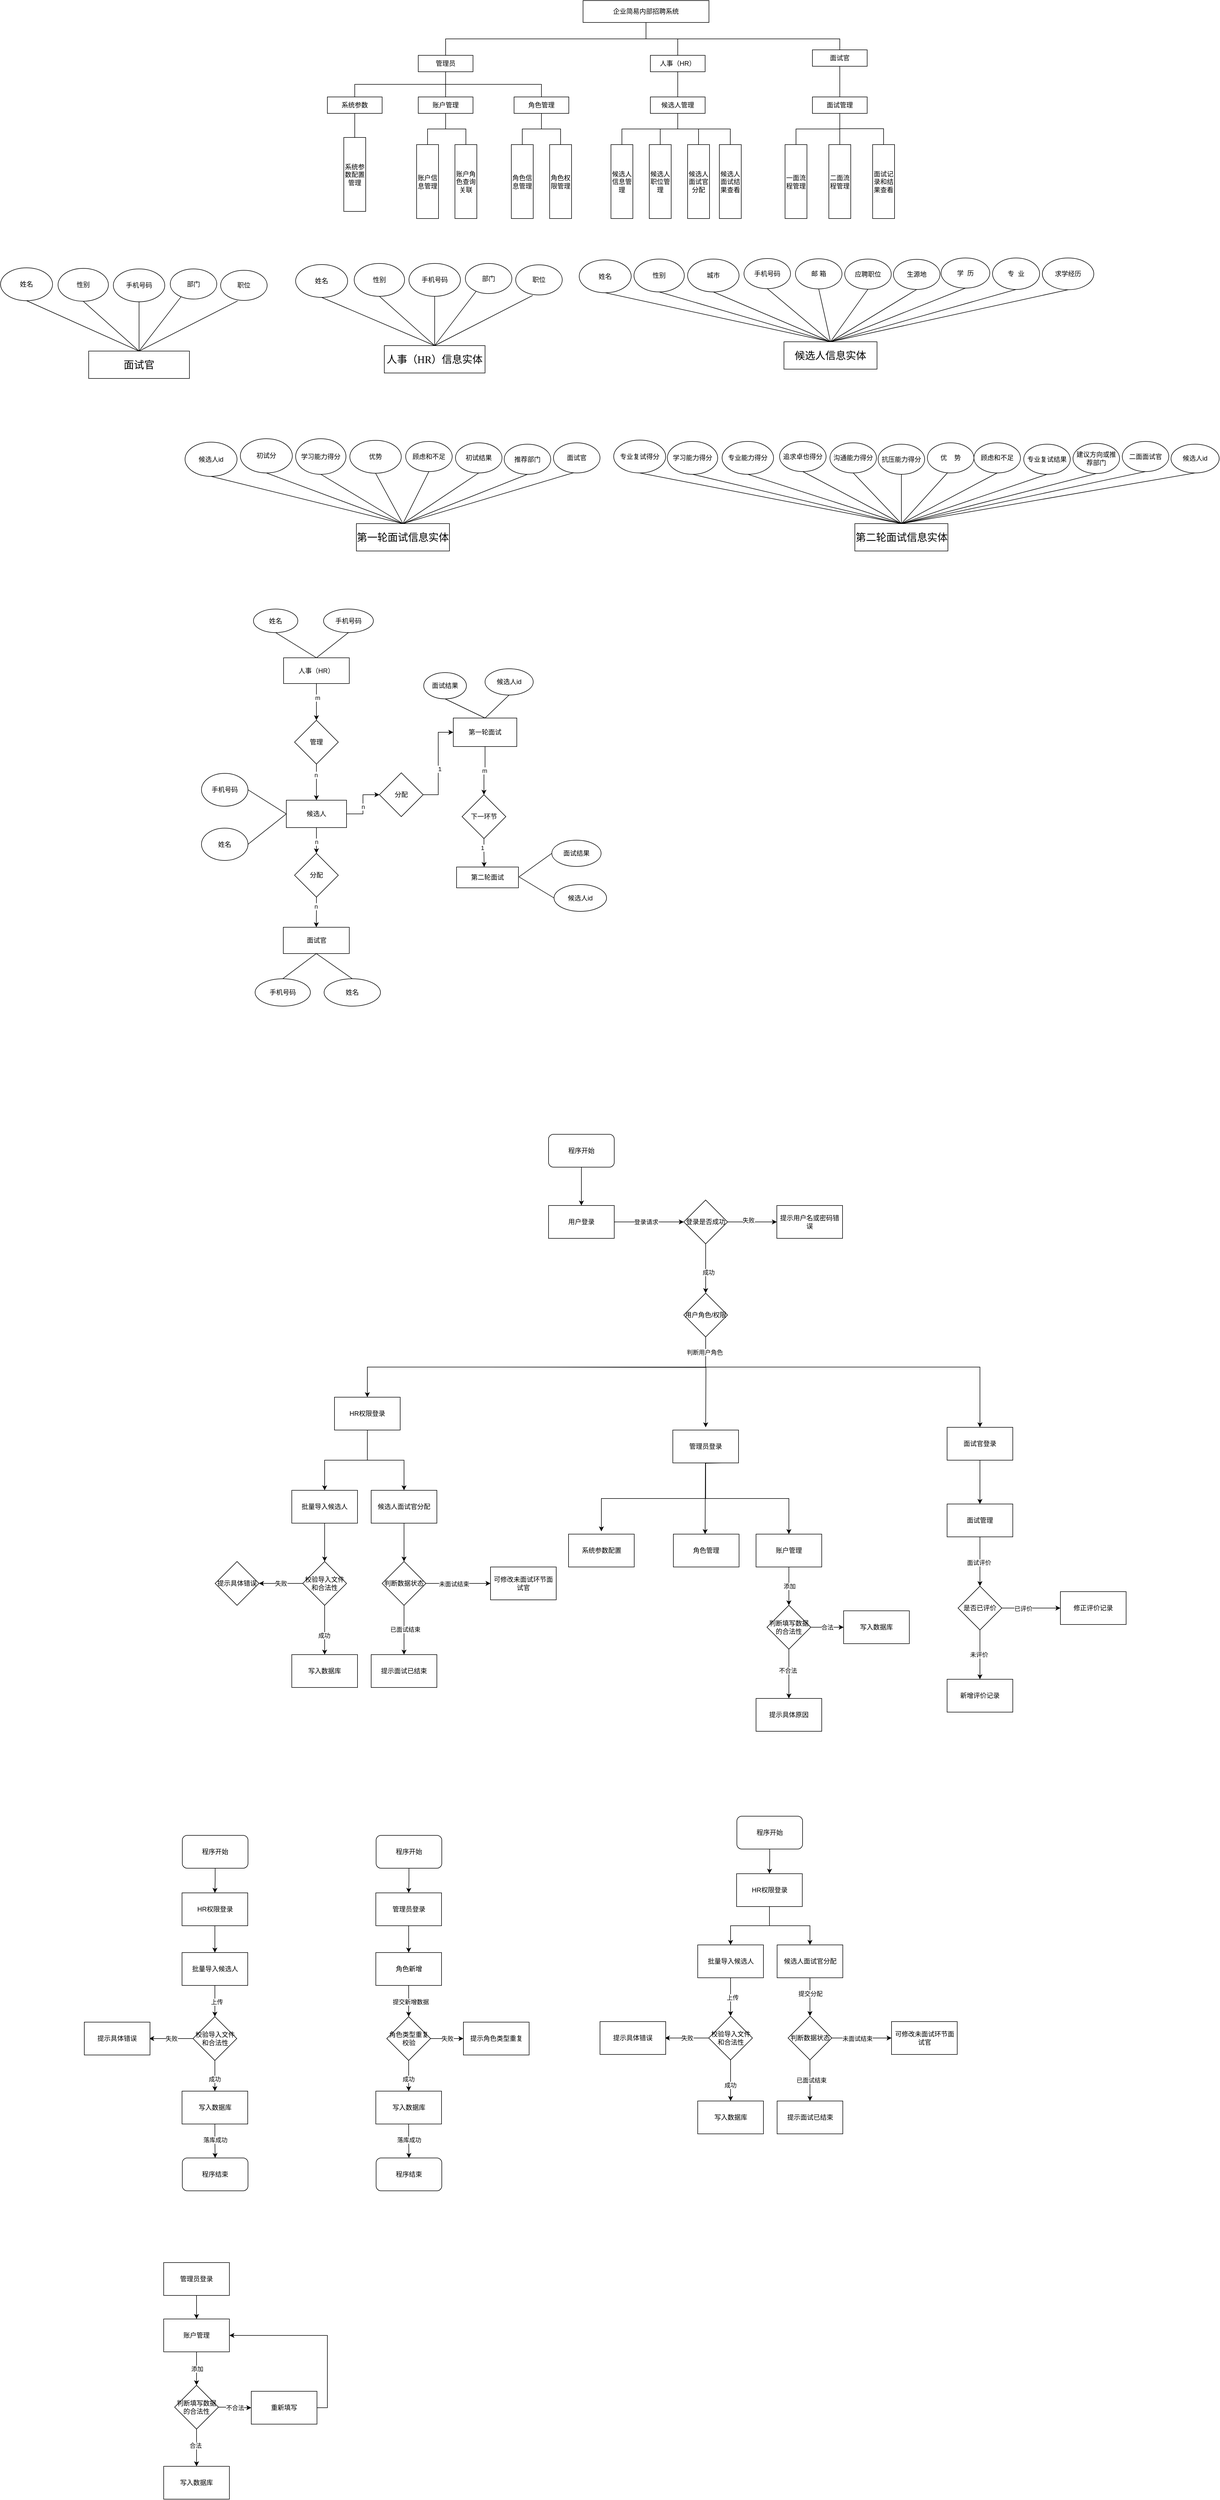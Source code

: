 <mxfile version="21.1.1" type="github">
  <diagram name="第 1 页" id="vMp5FmEjGzmWGoxb78nr">
    <mxGraphModel dx="1964" dy="1785" grid="1" gridSize="10" guides="1" tooltips="1" connect="1" arrows="1" fold="1" page="1" pageScale="1" pageWidth="827" pageHeight="1169" math="0" shadow="0">
      <root>
        <mxCell id="0" />
        <mxCell id="1" parent="0" />
        <mxCell id="QuiFqJqIi-HaTxp3gUGb-55" style="edgeStyle=orthogonalEdgeStyle;rounded=0;orthogonalLoop=1;jettySize=auto;html=1;exitX=0.5;exitY=1;exitDx=0;exitDy=0;endArrow=none;endFill=0;" parent="1" source="QuiFqJqIi-HaTxp3gUGb-3" target="QuiFqJqIi-HaTxp3gUGb-41" edge="1">
          <mxGeometry relative="1" as="geometry">
            <mxPoint x="495" y="30" as="sourcePoint" />
          </mxGeometry>
        </mxCell>
        <mxCell id="QuiFqJqIi-HaTxp3gUGb-56" style="edgeStyle=orthogonalEdgeStyle;rounded=0;orthogonalLoop=1;jettySize=auto;html=1;entryX=0.5;entryY=0;entryDx=0;entryDy=0;endArrow=none;endFill=0;" parent="1" source="QuiFqJqIi-HaTxp3gUGb-3" target="QuiFqJqIi-HaTxp3gUGb-46" edge="1">
          <mxGeometry relative="1" as="geometry" />
        </mxCell>
        <mxCell id="QuiFqJqIi-HaTxp3gUGb-57" style="edgeStyle=orthogonalEdgeStyle;rounded=0;orthogonalLoop=1;jettySize=auto;html=1;exitX=0.5;exitY=1;exitDx=0;exitDy=0;entryX=0.5;entryY=0;entryDx=0;entryDy=0;endArrow=none;endFill=0;" parent="1" source="QuiFqJqIi-HaTxp3gUGb-3" target="QuiFqJqIi-HaTxp3gUGb-47" edge="1">
          <mxGeometry relative="1" as="geometry">
            <mxPoint x="495" y="40" as="sourcePoint" />
            <Array as="points">
              <mxPoint x="532" y="60" />
              <mxPoint x="886" y="60" />
            </Array>
          </mxGeometry>
        </mxCell>
        <mxCell id="QuiFqJqIi-HaTxp3gUGb-3" value="企业简易内部招聘系统" style="rounded=0;whiteSpace=wrap;html=1;" parent="1" vertex="1">
          <mxGeometry x="417" y="-10" width="230" height="40" as="geometry" />
        </mxCell>
        <mxCell id="QuiFqJqIi-HaTxp3gUGb-17" value="" style="edgeStyle=orthogonalEdgeStyle;rounded=0;orthogonalLoop=1;jettySize=auto;html=1;endArrow=none;endFill=0;" parent="1" source="QuiFqJqIi-HaTxp3gUGb-12" target="QuiFqJqIi-HaTxp3gUGb-16" edge="1">
          <mxGeometry relative="1" as="geometry" />
        </mxCell>
        <mxCell id="QuiFqJqIi-HaTxp3gUGb-31" style="edgeStyle=orthogonalEdgeStyle;rounded=0;orthogonalLoop=1;jettySize=auto;html=1;exitX=0.5;exitY=1;exitDx=0;exitDy=0;endArrow=none;endFill=0;" parent="1" source="QuiFqJqIi-HaTxp3gUGb-12" target="QuiFqJqIi-HaTxp3gUGb-18" edge="1">
          <mxGeometry relative="1" as="geometry" />
        </mxCell>
        <mxCell id="QuiFqJqIi-HaTxp3gUGb-12" value="账户管理" style="rounded=0;whiteSpace=wrap;html=1;" parent="1" vertex="1">
          <mxGeometry x="116" y="166" width="100" height="30" as="geometry" />
        </mxCell>
        <mxCell id="QuiFqJqIi-HaTxp3gUGb-32" style="edgeStyle=orthogonalEdgeStyle;rounded=0;orthogonalLoop=1;jettySize=auto;html=1;entryX=0.5;entryY=0;entryDx=0;entryDy=0;endArrow=none;endFill=0;" parent="1" source="QuiFqJqIi-HaTxp3gUGb-13" target="QuiFqJqIi-HaTxp3gUGb-19" edge="1">
          <mxGeometry relative="1" as="geometry" />
        </mxCell>
        <mxCell id="QuiFqJqIi-HaTxp3gUGb-33" style="edgeStyle=orthogonalEdgeStyle;rounded=0;orthogonalLoop=1;jettySize=auto;html=1;entryX=0.5;entryY=0;entryDx=0;entryDy=0;endArrow=none;endFill=0;" parent="1" source="QuiFqJqIi-HaTxp3gUGb-13" target="QuiFqJqIi-HaTxp3gUGb-20" edge="1">
          <mxGeometry relative="1" as="geometry" />
        </mxCell>
        <mxCell id="QuiFqJqIi-HaTxp3gUGb-13" value="角色管理" style="rounded=0;whiteSpace=wrap;html=1;" parent="1" vertex="1">
          <mxGeometry x="291" y="166" width="100" height="30" as="geometry" />
        </mxCell>
        <mxCell id="QuiFqJqIi-HaTxp3gUGb-34" style="edgeStyle=orthogonalEdgeStyle;rounded=0;orthogonalLoop=1;jettySize=auto;html=1;entryX=0.5;entryY=0;entryDx=0;entryDy=0;exitX=0.5;exitY=1;exitDx=0;exitDy=0;endArrow=none;endFill=0;" parent="1" source="QuiFqJqIi-HaTxp3gUGb-14" target="QuiFqJqIi-HaTxp3gUGb-21" edge="1">
          <mxGeometry relative="1" as="geometry" />
        </mxCell>
        <mxCell id="QuiFqJqIi-HaTxp3gUGb-35" style="edgeStyle=orthogonalEdgeStyle;rounded=0;orthogonalLoop=1;jettySize=auto;html=1;entryX=0.5;entryY=0;entryDx=0;entryDy=0;endArrow=none;endFill=0;" parent="1" source="QuiFqJqIi-HaTxp3gUGb-14" target="QuiFqJqIi-HaTxp3gUGb-22" edge="1">
          <mxGeometry relative="1" as="geometry" />
        </mxCell>
        <mxCell id="QuiFqJqIi-HaTxp3gUGb-65" style="edgeStyle=orthogonalEdgeStyle;rounded=0;orthogonalLoop=1;jettySize=auto;html=1;entryX=0.5;entryY=0;entryDx=0;entryDy=0;endArrow=none;endFill=0;" parent="1" source="QuiFqJqIi-HaTxp3gUGb-14" target="QuiFqJqIi-HaTxp3gUGb-23" edge="1">
          <mxGeometry relative="1" as="geometry" />
        </mxCell>
        <mxCell id="QuiFqJqIi-HaTxp3gUGb-66" style="edgeStyle=orthogonalEdgeStyle;rounded=0;orthogonalLoop=1;jettySize=auto;html=1;exitX=0.5;exitY=1;exitDx=0;exitDy=0;endArrow=none;endFill=0;" parent="1" source="QuiFqJqIi-HaTxp3gUGb-14" target="QuiFqJqIi-HaTxp3gUGb-48" edge="1">
          <mxGeometry relative="1" as="geometry" />
        </mxCell>
        <mxCell id="QuiFqJqIi-HaTxp3gUGb-14" value="候选人管理" style="rounded=0;whiteSpace=wrap;html=1;" parent="1" vertex="1">
          <mxGeometry x="540" y="166" width="100" height="30" as="geometry" />
        </mxCell>
        <mxCell id="QuiFqJqIi-HaTxp3gUGb-37" style="edgeStyle=orthogonalEdgeStyle;rounded=0;orthogonalLoop=1;jettySize=auto;html=1;exitX=0.5;exitY=1;exitDx=0;exitDy=0;endArrow=none;endFill=0;" parent="1" source="QuiFqJqIi-HaTxp3gUGb-15" target="QuiFqJqIi-HaTxp3gUGb-24" edge="1">
          <mxGeometry relative="1" as="geometry" />
        </mxCell>
        <mxCell id="QuiFqJqIi-HaTxp3gUGb-38" style="edgeStyle=orthogonalEdgeStyle;rounded=0;orthogonalLoop=1;jettySize=auto;html=1;entryX=0.5;entryY=0;entryDx=0;entryDy=0;endArrow=none;endFill=0;" parent="1" source="QuiFqJqIi-HaTxp3gUGb-15" target="QuiFqJqIi-HaTxp3gUGb-25" edge="1">
          <mxGeometry relative="1" as="geometry" />
        </mxCell>
        <mxCell id="QuiFqJqIi-HaTxp3gUGb-40" style="edgeStyle=orthogonalEdgeStyle;rounded=0;orthogonalLoop=1;jettySize=auto;html=1;entryX=0.5;entryY=0;entryDx=0;entryDy=0;exitX=0.5;exitY=1;exitDx=0;exitDy=0;endArrow=none;endFill=0;" parent="1" source="QuiFqJqIi-HaTxp3gUGb-15" target="QuiFqJqIi-HaTxp3gUGb-39" edge="1">
          <mxGeometry relative="1" as="geometry">
            <mxPoint x="845" y="196" as="sourcePoint" />
            <Array as="points">
              <mxPoint x="886" y="224" />
              <mxPoint x="966" y="224" />
            </Array>
          </mxGeometry>
        </mxCell>
        <mxCell id="QuiFqJqIi-HaTxp3gUGb-15" value="面试管理" style="rounded=0;whiteSpace=wrap;html=1;" parent="1" vertex="1">
          <mxGeometry x="836" y="166" width="100" height="30" as="geometry" />
        </mxCell>
        <mxCell id="QuiFqJqIi-HaTxp3gUGb-16" value="账户信息管理" style="rounded=0;whiteSpace=wrap;html=1;" parent="1" vertex="1">
          <mxGeometry x="113" y="253" width="40" height="135" as="geometry" />
        </mxCell>
        <mxCell id="QuiFqJqIi-HaTxp3gUGb-18" value="账户角色查询关联" style="rounded=0;whiteSpace=wrap;html=1;" parent="1" vertex="1">
          <mxGeometry x="183" y="253" width="40" height="135" as="geometry" />
        </mxCell>
        <mxCell id="QuiFqJqIi-HaTxp3gUGb-19" value="角色信息管理" style="rounded=0;whiteSpace=wrap;html=1;" parent="1" vertex="1">
          <mxGeometry x="286" y="253" width="40" height="135" as="geometry" />
        </mxCell>
        <mxCell id="QuiFqJqIi-HaTxp3gUGb-20" value="角色权限管理" style="rounded=0;whiteSpace=wrap;html=1;" parent="1" vertex="1">
          <mxGeometry x="356" y="253" width="40" height="135" as="geometry" />
        </mxCell>
        <mxCell id="QuiFqJqIi-HaTxp3gUGb-21" value="候选人信息管理" style="rounded=0;whiteSpace=wrap;html=1;" parent="1" vertex="1">
          <mxGeometry x="468" y="253" width="40" height="135" as="geometry" />
        </mxCell>
        <mxCell id="QuiFqJqIi-HaTxp3gUGb-22" value="候选人职位管理" style="rounded=0;whiteSpace=wrap;html=1;" parent="1" vertex="1">
          <mxGeometry x="538" y="253" width="40" height="135" as="geometry" />
        </mxCell>
        <mxCell id="QuiFqJqIi-HaTxp3gUGb-23" value="候选人面试官分配" style="rounded=0;whiteSpace=wrap;html=1;" parent="1" vertex="1">
          <mxGeometry x="608" y="253" width="40" height="135" as="geometry" />
        </mxCell>
        <mxCell id="QuiFqJqIi-HaTxp3gUGb-24" value="一面流程管理" style="rounded=0;whiteSpace=wrap;html=1;" parent="1" vertex="1">
          <mxGeometry x="786" y="253" width="40" height="135" as="geometry" />
        </mxCell>
        <mxCell id="QuiFqJqIi-HaTxp3gUGb-25" value="二面流程管理" style="rounded=0;whiteSpace=wrap;html=1;" parent="1" vertex="1">
          <mxGeometry x="866" y="253" width="40" height="135" as="geometry" />
        </mxCell>
        <mxCell id="QuiFqJqIi-HaTxp3gUGb-39" value="面试记录和结果查看" style="rounded=0;whiteSpace=wrap;html=1;" parent="1" vertex="1">
          <mxGeometry x="946" y="253" width="40" height="135" as="geometry" />
        </mxCell>
        <mxCell id="QuiFqJqIi-HaTxp3gUGb-42" style="edgeStyle=orthogonalEdgeStyle;rounded=0;orthogonalLoop=1;jettySize=auto;html=1;entryX=0.5;entryY=0;entryDx=0;entryDy=0;exitX=0.5;exitY=1;exitDx=0;exitDy=0;endArrow=none;endFill=0;" parent="1" source="QuiFqJqIi-HaTxp3gUGb-41" target="QuiFqJqIi-HaTxp3gUGb-12" edge="1">
          <mxGeometry relative="1" as="geometry" />
        </mxCell>
        <mxCell id="QuiFqJqIi-HaTxp3gUGb-45" style="edgeStyle=orthogonalEdgeStyle;rounded=0;orthogonalLoop=1;jettySize=auto;html=1;entryX=0.5;entryY=0;entryDx=0;entryDy=0;exitX=0.5;exitY=1;exitDx=0;exitDy=0;endArrow=none;endFill=0;" parent="1" source="QuiFqJqIi-HaTxp3gUGb-41" target="QuiFqJqIi-HaTxp3gUGb-13" edge="1">
          <mxGeometry relative="1" as="geometry">
            <mxPoint x="210" y="130" as="sourcePoint" />
          </mxGeometry>
        </mxCell>
        <mxCell id="QuiFqJqIi-HaTxp3gUGb-62" style="edgeStyle=orthogonalEdgeStyle;rounded=0;orthogonalLoop=1;jettySize=auto;html=1;entryX=0.5;entryY=0;entryDx=0;entryDy=0;exitX=0.5;exitY=1;exitDx=0;exitDy=0;endArrow=none;endFill=0;" parent="1" source="QuiFqJqIi-HaTxp3gUGb-41" target="QuiFqJqIi-HaTxp3gUGb-61" edge="1">
          <mxGeometry relative="1" as="geometry" />
        </mxCell>
        <mxCell id="QuiFqJqIi-HaTxp3gUGb-41" value="管理员" style="rounded=0;whiteSpace=wrap;html=1;" parent="1" vertex="1">
          <mxGeometry x="116" y="90" width="100" height="30" as="geometry" />
        </mxCell>
        <mxCell id="QuiFqJqIi-HaTxp3gUGb-53" style="edgeStyle=orthogonalEdgeStyle;rounded=0;orthogonalLoop=1;jettySize=auto;html=1;entryX=0.5;entryY=0;entryDx=0;entryDy=0;endArrow=none;endFill=0;" parent="1" source="QuiFqJqIi-HaTxp3gUGb-46" target="QuiFqJqIi-HaTxp3gUGb-14" edge="1">
          <mxGeometry relative="1" as="geometry" />
        </mxCell>
        <mxCell id="QuiFqJqIi-HaTxp3gUGb-46" value="人事（HR）" style="rounded=0;whiteSpace=wrap;html=1;" parent="1" vertex="1">
          <mxGeometry x="540" y="90" width="100" height="30" as="geometry" />
        </mxCell>
        <mxCell id="QuiFqJqIi-HaTxp3gUGb-54" style="edgeStyle=orthogonalEdgeStyle;rounded=0;orthogonalLoop=1;jettySize=auto;html=1;entryX=0.5;entryY=0;entryDx=0;entryDy=0;endArrow=none;endFill=0;" parent="1" source="QuiFqJqIi-HaTxp3gUGb-47" target="QuiFqJqIi-HaTxp3gUGb-15" edge="1">
          <mxGeometry relative="1" as="geometry" />
        </mxCell>
        <mxCell id="QuiFqJqIi-HaTxp3gUGb-47" value="面试官" style="rounded=0;whiteSpace=wrap;html=1;" parent="1" vertex="1">
          <mxGeometry x="836" y="80" width="100" height="30" as="geometry" />
        </mxCell>
        <mxCell id="QuiFqJqIi-HaTxp3gUGb-48" value="候选人面试结果查看" style="rounded=0;whiteSpace=wrap;html=1;" parent="1" vertex="1">
          <mxGeometry x="666" y="253" width="40" height="135" as="geometry" />
        </mxCell>
        <mxCell id="QuiFqJqIi-HaTxp3gUGb-64" style="edgeStyle=orthogonalEdgeStyle;rounded=0;orthogonalLoop=1;jettySize=auto;html=1;entryX=0.5;entryY=0;entryDx=0;entryDy=0;endArrow=none;endFill=0;" parent="1" source="QuiFqJqIi-HaTxp3gUGb-61" target="QuiFqJqIi-HaTxp3gUGb-63" edge="1">
          <mxGeometry relative="1" as="geometry" />
        </mxCell>
        <mxCell id="QuiFqJqIi-HaTxp3gUGb-61" value="系统参数" style="rounded=0;whiteSpace=wrap;html=1;" parent="1" vertex="1">
          <mxGeometry x="-50" y="166" width="100" height="30" as="geometry" />
        </mxCell>
        <mxCell id="QuiFqJqIi-HaTxp3gUGb-63" value="系统参数配置管理" style="rounded=0;whiteSpace=wrap;html=1;" parent="1" vertex="1">
          <mxGeometry x="-20" y="240" width="40" height="135" as="geometry" />
        </mxCell>
        <mxCell id="QuiFqJqIi-HaTxp3gUGb-67" value="&lt;p style=&quot;margin-left: 0pt; text-align: justify; line-height: 28px; font-family: &amp;quot;Times New Roman&amp;quot;; font-size: 14pt;&quot; class=&quot;MsoNormal&quot;&gt;人事&lt;span style=&quot;font-size: 14pt;&quot;&gt;&lt;font face=&quot;仿宋&quot;&gt;（&lt;/font&gt;&lt;/span&gt;&lt;span style=&quot;font-family: 仿宋; font-size: 14pt;&quot;&gt;HR&lt;/span&gt;&lt;span style=&quot;font-size: 14pt;&quot;&gt;&lt;font face=&quot;仿宋&quot;&gt;）&lt;/font&gt;&lt;/span&gt;&lt;span style=&quot;font-family: 仿宋; font-size: 14pt;&quot;&gt;信息实体&lt;/span&gt;&lt;/p&gt;" style="rounded=0;whiteSpace=wrap;html=1;" parent="1" vertex="1">
          <mxGeometry x="54" y="620" width="184" height="50" as="geometry" />
        </mxCell>
        <mxCell id="QuiFqJqIi-HaTxp3gUGb-68" value="姓名" style="ellipse;whiteSpace=wrap;html=1;" parent="1" vertex="1">
          <mxGeometry x="-108" y="472" width="95" height="60" as="geometry" />
        </mxCell>
        <mxCell id="QuiFqJqIi-HaTxp3gUGb-69" value="性别" style="ellipse;whiteSpace=wrap;html=1;" parent="1" vertex="1">
          <mxGeometry x="-1" y="470" width="92" height="60" as="geometry" />
        </mxCell>
        <mxCell id="QuiFqJqIi-HaTxp3gUGb-73" value="" style="endArrow=none;html=1;rounded=0;exitX=0.5;exitY=0;exitDx=0;exitDy=0;entryX=0.5;entryY=1;entryDx=0;entryDy=0;" parent="1" source="QuiFqJqIi-HaTxp3gUGb-67" target="QuiFqJqIi-HaTxp3gUGb-68" edge="1">
          <mxGeometry width="50" height="50" relative="1" as="geometry">
            <mxPoint x="-70" y="590" as="sourcePoint" />
            <mxPoint x="-20" y="540" as="targetPoint" />
          </mxGeometry>
        </mxCell>
        <mxCell id="QuiFqJqIi-HaTxp3gUGb-74" value="" style="endArrow=none;html=1;rounded=0;exitX=0.5;exitY=0;exitDx=0;exitDy=0;entryX=0.5;entryY=1;entryDx=0;entryDy=0;" parent="1" source="QuiFqJqIi-HaTxp3gUGb-67" target="QuiFqJqIi-HaTxp3gUGb-69" edge="1">
          <mxGeometry width="50" height="50" relative="1" as="geometry">
            <mxPoint x="90" y="580" as="sourcePoint" />
            <mxPoint x="140" y="530" as="targetPoint" />
          </mxGeometry>
        </mxCell>
        <mxCell id="QuiFqJqIi-HaTxp3gUGb-76" value="手机号码" style="ellipse;whiteSpace=wrap;html=1;" parent="1" vertex="1">
          <mxGeometry x="99" y="470" width="94" height="60" as="geometry" />
        </mxCell>
        <mxCell id="QuiFqJqIi-HaTxp3gUGb-77" value="部门" style="ellipse;whiteSpace=wrap;html=1;" parent="1" vertex="1">
          <mxGeometry x="202" y="470" width="85" height="55" as="geometry" />
        </mxCell>
        <mxCell id="QuiFqJqIi-HaTxp3gUGb-78" value="" style="endArrow=none;html=1;rounded=0;entryX=0.5;entryY=1;entryDx=0;entryDy=0;" parent="1" target="QuiFqJqIi-HaTxp3gUGb-76" edge="1" source="QuiFqJqIi-HaTxp3gUGb-67">
          <mxGeometry width="50" height="50" relative="1" as="geometry">
            <mxPoint x="110" y="620" as="sourcePoint" />
            <mxPoint x="160" y="570" as="targetPoint" />
          </mxGeometry>
        </mxCell>
        <mxCell id="QuiFqJqIi-HaTxp3gUGb-79" value="" style="endArrow=none;html=1;rounded=0;entryX=0.232;entryY=0.925;entryDx=0;entryDy=0;entryPerimeter=0;exitX=0.5;exitY=0;exitDx=0;exitDy=0;" parent="1" target="QuiFqJqIi-HaTxp3gUGb-77" edge="1" source="QuiFqJqIi-HaTxp3gUGb-67">
          <mxGeometry width="50" height="50" relative="1" as="geometry">
            <mxPoint x="116" y="620" as="sourcePoint" />
            <mxPoint x="260" y="530" as="targetPoint" />
          </mxGeometry>
        </mxCell>
        <mxCell id="QuiFqJqIi-HaTxp3gUGb-81" value="职位" style="ellipse;whiteSpace=wrap;html=1;" parent="1" vertex="1">
          <mxGeometry x="294" y="472.5" width="85" height="55" as="geometry" />
        </mxCell>
        <mxCell id="QuiFqJqIi-HaTxp3gUGb-82" value="" style="endArrow=none;html=1;rounded=0;entryX=0.365;entryY=1.018;entryDx=0;entryDy=0;entryPerimeter=0;exitX=0.5;exitY=0;exitDx=0;exitDy=0;" parent="1" target="QuiFqJqIi-HaTxp3gUGb-81" edge="1" source="QuiFqJqIi-HaTxp3gUGb-67">
          <mxGeometry width="50" height="50" relative="1" as="geometry">
            <mxPoint x="120" y="620" as="sourcePoint" />
            <mxPoint x="267" y="531" as="targetPoint" />
          </mxGeometry>
        </mxCell>
        <mxCell id="QuiFqJqIi-HaTxp3gUGb-83" value="&lt;p style=&quot;margin-left: 0pt; text-align: justify; line-height: 28px; font-family: &amp;quot;Times New Roman&amp;quot;; font-size: 14pt;&quot; class=&quot;MsoNormal&quot;&gt;候选人信息实体&lt;/p&gt;" style="rounded=0;whiteSpace=wrap;html=1;" parent="1" vertex="1">
          <mxGeometry x="784" y="613" width="170" height="50" as="geometry" />
        </mxCell>
        <mxCell id="QuiFqJqIi-HaTxp3gUGb-84" value="姓名" style="ellipse;whiteSpace=wrap;html=1;" parent="1" vertex="1">
          <mxGeometry x="410" y="463.5" width="95" height="60" as="geometry" />
        </mxCell>
        <mxCell id="QuiFqJqIi-HaTxp3gUGb-85" value="性别" style="ellipse;whiteSpace=wrap;html=1;" parent="1" vertex="1">
          <mxGeometry x="510" y="462" width="92" height="60" as="geometry" />
        </mxCell>
        <mxCell id="QuiFqJqIi-HaTxp3gUGb-86" value="" style="endArrow=none;html=1;rounded=0;exitX=0.5;exitY=0;exitDx=0;exitDy=0;entryX=0.5;entryY=1;entryDx=0;entryDy=0;" parent="1" target="QuiFqJqIi-HaTxp3gUGb-85" edge="1" source="QuiFqJqIi-HaTxp3gUGb-83">
          <mxGeometry width="50" height="50" relative="1" as="geometry">
            <mxPoint x="810" y="610" as="sourcePoint" />
            <mxPoint x="848" y="520" as="targetPoint" />
          </mxGeometry>
        </mxCell>
        <mxCell id="QuiFqJqIi-HaTxp3gUGb-87" value="城市" style="ellipse;whiteSpace=wrap;html=1;" parent="1" vertex="1">
          <mxGeometry x="608" y="462" width="94" height="60" as="geometry" />
        </mxCell>
        <mxCell id="QuiFqJqIi-HaTxp3gUGb-88" value="手机号码" style="ellipse;whiteSpace=wrap;html=1;" parent="1" vertex="1">
          <mxGeometry x="711" y="461" width="85" height="55" as="geometry" />
        </mxCell>
        <mxCell id="QuiFqJqIi-HaTxp3gUGb-89" value="" style="endArrow=none;html=1;rounded=0;entryX=0.5;entryY=1;entryDx=0;entryDy=0;exitX=0.5;exitY=0;exitDx=0;exitDy=0;" parent="1" target="QuiFqJqIi-HaTxp3gUGb-87" edge="1" source="QuiFqJqIi-HaTxp3gUGb-83">
          <mxGeometry width="50" height="50" relative="1" as="geometry">
            <mxPoint x="830" y="610" as="sourcePoint" />
            <mxPoint x="868" y="560" as="targetPoint" />
          </mxGeometry>
        </mxCell>
        <mxCell id="QuiFqJqIi-HaTxp3gUGb-90" value="" style="endArrow=none;html=1;rounded=0;entryX=0.5;entryY=1;entryDx=0;entryDy=0;exitX=0.5;exitY=0;exitDx=0;exitDy=0;" parent="1" target="QuiFqJqIi-HaTxp3gUGb-88" edge="1" source="QuiFqJqIi-HaTxp3gUGb-83">
          <mxGeometry width="50" height="50" relative="1" as="geometry">
            <mxPoint x="830" y="610" as="sourcePoint" />
            <mxPoint x="968" y="520" as="targetPoint" />
          </mxGeometry>
        </mxCell>
        <mxCell id="QuiFqJqIi-HaTxp3gUGb-91" value="邮 箱" style="ellipse;whiteSpace=wrap;html=1;" parent="1" vertex="1">
          <mxGeometry x="805" y="461.5" width="85" height="55" as="geometry" />
        </mxCell>
        <mxCell id="QuiFqJqIi-HaTxp3gUGb-92" value="" style="endArrow=none;html=1;rounded=0;entryX=0.5;entryY=1;entryDx=0;entryDy=0;exitX=0.5;exitY=0;exitDx=0;exitDy=0;" parent="1" target="QuiFqJqIi-HaTxp3gUGb-91" edge="1" source="QuiFqJqIi-HaTxp3gUGb-83">
          <mxGeometry width="50" height="50" relative="1" as="geometry">
            <mxPoint x="839" y="610" as="sourcePoint" />
            <mxPoint x="975" y="521" as="targetPoint" />
          </mxGeometry>
        </mxCell>
        <mxCell id="QuiFqJqIi-HaTxp3gUGb-93" value="" style="endArrow=none;html=1;rounded=0;exitX=0.5;exitY=0;exitDx=0;exitDy=0;entryX=0.5;entryY=1;entryDx=0;entryDy=0;" parent="1" target="QuiFqJqIi-HaTxp3gUGb-84" edge="1" source="QuiFqJqIi-HaTxp3gUGb-83">
          <mxGeometry width="50" height="50" relative="1" as="geometry">
            <mxPoint x="807" y="611" as="sourcePoint" />
            <mxPoint x="647" y="530" as="targetPoint" />
          </mxGeometry>
        </mxCell>
        <mxCell id="QuiFqJqIi-HaTxp3gUGb-94" value="应聘职位" style="ellipse;whiteSpace=wrap;html=1;" parent="1" vertex="1">
          <mxGeometry x="895" y="462" width="85" height="55" as="geometry" />
        </mxCell>
        <mxCell id="QuiFqJqIi-HaTxp3gUGb-95" value="生源地" style="ellipse;whiteSpace=wrap;html=1;" parent="1" vertex="1">
          <mxGeometry x="984" y="462.5" width="85" height="55" as="geometry" />
        </mxCell>
        <mxCell id="QuiFqJqIi-HaTxp3gUGb-96" value="" style="endArrow=none;html=1;rounded=0;exitX=0.5;exitY=0;exitDx=0;exitDy=0;entryX=0.5;entryY=1;entryDx=0;entryDy=0;" parent="1" source="QuiFqJqIi-HaTxp3gUGb-83" target="QuiFqJqIi-HaTxp3gUGb-94" edge="1">
          <mxGeometry width="50" height="50" relative="1" as="geometry">
            <mxPoint x="852" y="607" as="sourcePoint" />
            <mxPoint x="1050" y="520" as="targetPoint" />
          </mxGeometry>
        </mxCell>
        <mxCell id="QuiFqJqIi-HaTxp3gUGb-97" value="学&amp;nbsp; 历" style="ellipse;whiteSpace=wrap;html=1;" parent="1" vertex="1">
          <mxGeometry x="1071" y="460" width="89" height="55" as="geometry" />
        </mxCell>
        <mxCell id="QuiFqJqIi-HaTxp3gUGb-98" value="专&amp;nbsp; 业" style="ellipse;whiteSpace=wrap;html=1;" parent="1" vertex="1">
          <mxGeometry x="1165" y="460" width="86" height="57.5" as="geometry" />
        </mxCell>
        <mxCell id="QuiFqJqIi-HaTxp3gUGb-99" value="求学经历" style="ellipse;whiteSpace=wrap;html=1;" parent="1" vertex="1">
          <mxGeometry x="1256" y="460" width="94" height="58" as="geometry" />
        </mxCell>
        <mxCell id="QuiFqJqIi-HaTxp3gUGb-100" value="" style="endArrow=none;html=1;rounded=0;entryX=0.5;entryY=1;entryDx=0;entryDy=0;exitX=0.5;exitY=0;exitDx=0;exitDy=0;" parent="1" source="QuiFqJqIi-HaTxp3gUGb-83" target="QuiFqJqIi-HaTxp3gUGb-97" edge="1">
          <mxGeometry width="50" height="50" relative="1" as="geometry">
            <mxPoint x="862" y="617" as="sourcePoint" />
            <mxPoint x="1060" y="530" as="targetPoint" />
          </mxGeometry>
        </mxCell>
        <mxCell id="QuiFqJqIi-HaTxp3gUGb-101" value="" style="endArrow=none;html=1;rounded=0;entryX=0.5;entryY=1;entryDx=0;entryDy=0;exitX=0.5;exitY=0;exitDx=0;exitDy=0;" parent="1" target="QuiFqJqIi-HaTxp3gUGb-98" edge="1" source="QuiFqJqIi-HaTxp3gUGb-83">
          <mxGeometry width="50" height="50" relative="1" as="geometry">
            <mxPoint x="830" y="610" as="sourcePoint" />
            <mxPoint x="1214" y="526" as="targetPoint" />
          </mxGeometry>
        </mxCell>
        <mxCell id="QuiFqJqIi-HaTxp3gUGb-102" value="" style="endArrow=none;html=1;rounded=0;entryX=0.5;entryY=1;entryDx=0;entryDy=0;exitX=0.5;exitY=0;exitDx=0;exitDy=0;" parent="1" target="QuiFqJqIi-HaTxp3gUGb-99" edge="1" source="QuiFqJqIi-HaTxp3gUGb-83">
          <mxGeometry width="50" height="50" relative="1" as="geometry">
            <mxPoint x="830" y="610" as="sourcePoint" />
            <mxPoint x="1324" y="526" as="targetPoint" />
          </mxGeometry>
        </mxCell>
        <mxCell id="QuiFqJqIi-HaTxp3gUGb-103" value="" style="endArrow=none;html=1;rounded=0;exitX=0.5;exitY=0;exitDx=0;exitDy=0;entryX=0.5;entryY=1;entryDx=0;entryDy=0;" parent="1" source="QuiFqJqIi-HaTxp3gUGb-83" edge="1" target="QuiFqJqIi-HaTxp3gUGb-95">
          <mxGeometry width="50" height="50" relative="1" as="geometry">
            <mxPoint x="1020" y="570" as="sourcePoint" />
            <mxPoint x="1030" y="520" as="targetPoint" />
          </mxGeometry>
        </mxCell>
        <mxCell id="QuiFqJqIi-HaTxp3gUGb-104" value="&lt;p style=&quot;margin-left: 0pt; text-align: justify; line-height: 28px; font-family: &amp;quot;Times New Roman&amp;quot;; font-size: 14pt;&quot; class=&quot;MsoNormal&quot;&gt;第一轮面试信息实体&lt;/p&gt;" style="rounded=0;whiteSpace=wrap;html=1;" parent="1" vertex="1">
          <mxGeometry x="3" y="945" width="170" height="50" as="geometry" />
        </mxCell>
        <mxCell id="QuiFqJqIi-HaTxp3gUGb-105" value="初试分" style="ellipse;whiteSpace=wrap;html=1;" parent="1" vertex="1">
          <mxGeometry x="-209" y="790" width="95" height="62.5" as="geometry" />
        </mxCell>
        <mxCell id="QuiFqJqIi-HaTxp3gUGb-106" value="学习能力得分" style="ellipse;whiteSpace=wrap;html=1;" parent="1" vertex="1">
          <mxGeometry x="-108" y="790" width="92" height="65" as="geometry" />
        </mxCell>
        <mxCell id="QuiFqJqIi-HaTxp3gUGb-107" value="" style="endArrow=none;html=1;rounded=0;entryX=0.5;entryY=1;entryDx=0;entryDy=0;exitX=0.5;exitY=0;exitDx=0;exitDy=0;" parent="1" source="QuiFqJqIi-HaTxp3gUGb-104" target="QuiFqJqIi-HaTxp3gUGb-106" edge="1">
          <mxGeometry width="50" height="50" relative="1" as="geometry">
            <mxPoint x="160" y="940" as="sourcePoint" />
            <mxPoint x="184" y="855" as="targetPoint" />
          </mxGeometry>
        </mxCell>
        <mxCell id="QuiFqJqIi-HaTxp3gUGb-108" value="优势" style="ellipse;whiteSpace=wrap;html=1;" parent="1" vertex="1">
          <mxGeometry x="-9" y="793" width="94" height="60" as="geometry" />
        </mxCell>
        <mxCell id="QuiFqJqIi-HaTxp3gUGb-109" value="顾虑和不足" style="ellipse;whiteSpace=wrap;html=1;" parent="1" vertex="1">
          <mxGeometry x="93" y="795" width="85" height="55" as="geometry" />
        </mxCell>
        <mxCell id="QuiFqJqIi-HaTxp3gUGb-110" value="" style="endArrow=none;html=1;rounded=0;entryX=0.5;entryY=1;entryDx=0;entryDy=0;exitX=0.5;exitY=0;exitDx=0;exitDy=0;" parent="1" target="QuiFqJqIi-HaTxp3gUGb-108" edge="1" source="QuiFqJqIi-HaTxp3gUGb-104">
          <mxGeometry width="50" height="50" relative="1" as="geometry">
            <mxPoint x="154" y="945" as="sourcePoint" />
            <mxPoint x="204" y="895" as="targetPoint" />
          </mxGeometry>
        </mxCell>
        <mxCell id="QuiFqJqIi-HaTxp3gUGb-111" value="" style="endArrow=none;html=1;rounded=0;entryX=0.5;entryY=1;entryDx=0;entryDy=0;exitX=0.5;exitY=0;exitDx=0;exitDy=0;" parent="1" target="QuiFqJqIi-HaTxp3gUGb-109" edge="1" source="QuiFqJqIi-HaTxp3gUGb-104">
          <mxGeometry width="50" height="50" relative="1" as="geometry">
            <mxPoint x="160" y="945" as="sourcePoint" />
            <mxPoint x="304" y="855" as="targetPoint" />
          </mxGeometry>
        </mxCell>
        <mxCell id="QuiFqJqIi-HaTxp3gUGb-112" value="初试结果" style="ellipse;whiteSpace=wrap;html=1;" parent="1" vertex="1">
          <mxGeometry x="184" y="797.5" width="85" height="55" as="geometry" />
        </mxCell>
        <mxCell id="QuiFqJqIi-HaTxp3gUGb-113" value="" style="endArrow=none;html=1;rounded=0;entryX=0.5;entryY=1;entryDx=0;entryDy=0;exitX=0.5;exitY=0;exitDx=0;exitDy=0;" parent="1" target="QuiFqJqIi-HaTxp3gUGb-112" edge="1" source="QuiFqJqIi-HaTxp3gUGb-104">
          <mxGeometry width="50" height="50" relative="1" as="geometry">
            <mxPoint x="164" y="945" as="sourcePoint" />
            <mxPoint x="311" y="856" as="targetPoint" />
          </mxGeometry>
        </mxCell>
        <mxCell id="QuiFqJqIi-HaTxp3gUGb-114" value="" style="endArrow=none;html=1;rounded=0;entryX=0.5;entryY=1;entryDx=0;entryDy=0;exitX=0.5;exitY=0;exitDx=0;exitDy=0;" parent="1" source="QuiFqJqIi-HaTxp3gUGb-104" target="QuiFqJqIi-HaTxp3gUGb-105" edge="1">
          <mxGeometry width="50" height="50" relative="1" as="geometry">
            <mxPoint x="163" y="940" as="sourcePoint" />
            <mxPoint x="-17" y="865" as="targetPoint" />
          </mxGeometry>
        </mxCell>
        <mxCell id="QuiFqJqIi-HaTxp3gUGb-115" value="推荐部门" style="ellipse;whiteSpace=wrap;html=1;" parent="1" vertex="1">
          <mxGeometry x="273" y="800" width="85" height="55" as="geometry" />
        </mxCell>
        <mxCell id="QuiFqJqIi-HaTxp3gUGb-116" value="面试官" style="ellipse;whiteSpace=wrap;html=1;" parent="1" vertex="1">
          <mxGeometry x="363" y="797.5" width="85" height="55" as="geometry" />
        </mxCell>
        <mxCell id="QuiFqJqIi-HaTxp3gUGb-117" value="" style="endArrow=none;html=1;rounded=0;exitX=0.5;exitY=0;exitDx=0;exitDy=0;entryX=0.5;entryY=1;entryDx=0;entryDy=0;" parent="1" target="QuiFqJqIi-HaTxp3gUGb-115" edge="1" source="QuiFqJqIi-HaTxp3gUGb-104">
          <mxGeometry width="50" height="50" relative="1" as="geometry">
            <mxPoint x="176.98" y="945" as="sourcePoint" />
            <mxPoint x="386" y="855" as="targetPoint" />
          </mxGeometry>
        </mxCell>
        <mxCell id="QuiFqJqIi-HaTxp3gUGb-124" value="" style="endArrow=none;html=1;rounded=0;exitX=0.5;exitY=0;exitDx=0;exitDy=0;entryX=0.435;entryY=0.991;entryDx=0;entryDy=0;entryPerimeter=0;" parent="1" target="QuiFqJqIi-HaTxp3gUGb-116" edge="1" source="QuiFqJqIi-HaTxp3gUGb-104">
          <mxGeometry width="50" height="50" relative="1" as="geometry">
            <mxPoint x="191.94" y="945" as="sourcePoint" />
            <mxPoint x="366" y="855" as="targetPoint" />
          </mxGeometry>
        </mxCell>
        <mxCell id="QuiFqJqIi-HaTxp3gUGb-125" value="&lt;p style=&quot;margin-left: 0pt; text-align: justify; line-height: 28px; font-family: &amp;quot;Times New Roman&amp;quot;; font-size: 14pt;&quot; class=&quot;MsoNormal&quot;&gt;第二轮面试信息实体&lt;/p&gt;" style="rounded=0;whiteSpace=wrap;html=1;" parent="1" vertex="1">
          <mxGeometry x="913.5" y="945" width="170" height="50" as="geometry" />
        </mxCell>
        <mxCell id="QuiFqJqIi-HaTxp3gUGb-126" value="专业复试得分" style="ellipse;whiteSpace=wrap;html=1;" parent="1" vertex="1">
          <mxGeometry x="473" y="792.5" width="95" height="60" as="geometry" />
        </mxCell>
        <mxCell id="QuiFqJqIi-HaTxp3gUGb-127" value="学习能力得分" style="ellipse;whiteSpace=wrap;html=1;" parent="1" vertex="1">
          <mxGeometry x="571" y="795" width="92" height="60" as="geometry" />
        </mxCell>
        <mxCell id="QuiFqJqIi-HaTxp3gUGb-128" value="" style="endArrow=none;html=1;rounded=0;exitX=0.5;exitY=0;exitDx=0;exitDy=0;entryX=0.5;entryY=1;entryDx=0;entryDy=0;" parent="1" source="QuiFqJqIi-HaTxp3gUGb-125" target="QuiFqJqIi-HaTxp3gUGb-127" edge="1">
          <mxGeometry width="50" height="50" relative="1" as="geometry">
            <mxPoint x="874" y="945" as="sourcePoint" />
            <mxPoint x="912" y="855" as="targetPoint" />
          </mxGeometry>
        </mxCell>
        <mxCell id="QuiFqJqIi-HaTxp3gUGb-129" value="专业能力得分" style="ellipse;whiteSpace=wrap;html=1;" parent="1" vertex="1">
          <mxGeometry x="671" y="795" width="94" height="60" as="geometry" />
        </mxCell>
        <mxCell id="QuiFqJqIi-HaTxp3gUGb-130" value="追求卓也得分" style="ellipse;whiteSpace=wrap;html=1;" parent="1" vertex="1">
          <mxGeometry x="776" y="795" width="85" height="55" as="geometry" />
        </mxCell>
        <mxCell id="QuiFqJqIi-HaTxp3gUGb-131" value="" style="endArrow=none;html=1;rounded=0;entryX=0.5;entryY=1;entryDx=0;entryDy=0;" parent="1" target="QuiFqJqIi-HaTxp3gUGb-129" edge="1">
          <mxGeometry width="50" height="50" relative="1" as="geometry">
            <mxPoint x="1000" y="945" as="sourcePoint" />
            <mxPoint x="932" y="895" as="targetPoint" />
          </mxGeometry>
        </mxCell>
        <mxCell id="QuiFqJqIi-HaTxp3gUGb-132" value="" style="endArrow=none;html=1;rounded=0;entryX=0.5;entryY=1;entryDx=0;entryDy=0;exitX=0.5;exitY=0;exitDx=0;exitDy=0;" parent="1" source="QuiFqJqIi-HaTxp3gUGb-125" target="QuiFqJqIi-HaTxp3gUGb-130" edge="1">
          <mxGeometry width="50" height="50" relative="1" as="geometry">
            <mxPoint x="992" y="950" as="sourcePoint" />
            <mxPoint x="1032" y="855" as="targetPoint" />
          </mxGeometry>
        </mxCell>
        <mxCell id="QuiFqJqIi-HaTxp3gUGb-133" value="沟通能力得分" style="ellipse;whiteSpace=wrap;html=1;" parent="1" vertex="1">
          <mxGeometry x="868" y="797.5" width="85" height="55" as="geometry" />
        </mxCell>
        <mxCell id="QuiFqJqIi-HaTxp3gUGb-134" value="" style="endArrow=none;html=1;rounded=0;entryX=0.5;entryY=1;entryDx=0;entryDy=0;exitX=0.5;exitY=0;exitDx=0;exitDy=0;" parent="1" source="QuiFqJqIi-HaTxp3gUGb-125" target="QuiFqJqIi-HaTxp3gUGb-133" edge="1">
          <mxGeometry width="50" height="50" relative="1" as="geometry">
            <mxPoint x="892" y="945" as="sourcePoint" />
            <mxPoint x="1039" y="856" as="targetPoint" />
          </mxGeometry>
        </mxCell>
        <mxCell id="QuiFqJqIi-HaTxp3gUGb-135" value="" style="endArrow=none;html=1;rounded=0;exitX=0.5;exitY=0;exitDx=0;exitDy=0;entryX=0.5;entryY=1;entryDx=0;entryDy=0;" parent="1" source="QuiFqJqIi-HaTxp3gUGb-125" target="QuiFqJqIi-HaTxp3gUGb-126" edge="1">
          <mxGeometry width="50" height="50" relative="1" as="geometry">
            <mxPoint x="871" y="946" as="sourcePoint" />
            <mxPoint x="711" y="865" as="targetPoint" />
          </mxGeometry>
        </mxCell>
        <mxCell id="QuiFqJqIi-HaTxp3gUGb-136" value="抗压能力得分" style="ellipse;whiteSpace=wrap;html=1;" parent="1" vertex="1">
          <mxGeometry x="956" y="800" width="85" height="55" as="geometry" />
        </mxCell>
        <mxCell id="QuiFqJqIi-HaTxp3gUGb-137" value="优&amp;nbsp; &amp;nbsp; 势" style="ellipse;whiteSpace=wrap;html=1;" parent="1" vertex="1">
          <mxGeometry x="1046" y="797.5" width="85" height="55" as="geometry" />
        </mxCell>
        <mxCell id="QuiFqJqIi-HaTxp3gUGb-138" value="" style="endArrow=none;html=1;rounded=0;exitX=0.5;exitY=0;exitDx=0;exitDy=0;entryX=0.5;entryY=1;entryDx=0;entryDy=0;" parent="1" source="QuiFqJqIi-HaTxp3gUGb-125" target="QuiFqJqIi-HaTxp3gUGb-136" edge="1">
          <mxGeometry width="50" height="50" relative="1" as="geometry">
            <mxPoint x="904.98" y="945" as="sourcePoint" />
            <mxPoint x="1114" y="855" as="targetPoint" />
          </mxGeometry>
        </mxCell>
        <mxCell id="QuiFqJqIi-HaTxp3gUGb-139" value="" style="endArrow=none;html=1;rounded=0;exitX=0.5;exitY=0;exitDx=0;exitDy=0;entryX=0.435;entryY=0.991;entryDx=0;entryDy=0;entryPerimeter=0;" parent="1" source="QuiFqJqIi-HaTxp3gUGb-125" target="QuiFqJqIi-HaTxp3gUGb-137" edge="1">
          <mxGeometry width="50" height="50" relative="1" as="geometry">
            <mxPoint x="919.94" y="945" as="sourcePoint" />
            <mxPoint x="1094" y="855" as="targetPoint" />
          </mxGeometry>
        </mxCell>
        <mxCell id="QuiFqJqIi-HaTxp3gUGb-140" value="顾虑和不足" style="ellipse;whiteSpace=wrap;html=1;" parent="1" vertex="1">
          <mxGeometry x="1131" y="797.5" width="85" height="55" as="geometry" />
        </mxCell>
        <mxCell id="QuiFqJqIi-HaTxp3gUGb-141" value="专业复试结果" style="ellipse;whiteSpace=wrap;html=1;" parent="1" vertex="1">
          <mxGeometry x="1222" y="800" width="85" height="55" as="geometry" />
        </mxCell>
        <mxCell id="QuiFqJqIi-HaTxp3gUGb-142" value="建议方向或推荐部门" style="ellipse;whiteSpace=wrap;html=1;" parent="1" vertex="1">
          <mxGeometry x="1312" y="798.5" width="85" height="55" as="geometry" />
        </mxCell>
        <mxCell id="QuiFqJqIi-HaTxp3gUGb-144" value="二面面试官" style="ellipse;whiteSpace=wrap;html=1;" parent="1" vertex="1">
          <mxGeometry x="1402" y="795" width="85" height="55" as="geometry" />
        </mxCell>
        <mxCell id="QuiFqJqIi-HaTxp3gUGb-146" value="" style="endArrow=none;html=1;rounded=0;exitX=0.5;exitY=0;exitDx=0;exitDy=0;entryX=0.5;entryY=1;entryDx=0;entryDy=0;" parent="1" source="QuiFqJqIi-HaTxp3gUGb-125" target="QuiFqJqIi-HaTxp3gUGb-140" edge="1">
          <mxGeometry width="50" height="50" relative="1" as="geometry">
            <mxPoint x="1122" y="900" as="sourcePoint" />
            <mxPoint x="1172" y="850" as="targetPoint" />
          </mxGeometry>
        </mxCell>
        <mxCell id="QuiFqJqIi-HaTxp3gUGb-147" value="" style="endArrow=none;html=1;rounded=0;entryX=0.5;entryY=1;entryDx=0;entryDy=0;exitX=0.5;exitY=0;exitDx=0;exitDy=0;" parent="1" source="QuiFqJqIi-HaTxp3gUGb-125" target="QuiFqJqIi-HaTxp3gUGb-144" edge="1">
          <mxGeometry width="50" height="50" relative="1" as="geometry">
            <mxPoint x="982" y="940" as="sourcePoint" />
            <mxPoint x="1412" y="860" as="targetPoint" />
          </mxGeometry>
        </mxCell>
        <mxCell id="QuiFqJqIi-HaTxp3gUGb-148" value="" style="endArrow=none;html=1;rounded=0;entryX=0.5;entryY=1;entryDx=0;entryDy=0;exitX=0.5;exitY=0;exitDx=0;exitDy=0;" parent="1" source="QuiFqJqIi-HaTxp3gUGb-125" target="QuiFqJqIi-HaTxp3gUGb-141" edge="1">
          <mxGeometry width="50" height="50" relative="1" as="geometry">
            <mxPoint x="1242" y="970" as="sourcePoint" />
            <mxPoint x="1292" y="920" as="targetPoint" />
          </mxGeometry>
        </mxCell>
        <mxCell id="QuiFqJqIi-HaTxp3gUGb-150" value="" style="endArrow=none;html=1;rounded=0;entryX=0.5;entryY=1;entryDx=0;entryDy=0;exitX=0.5;exitY=0;exitDx=0;exitDy=0;" parent="1" source="QuiFqJqIi-HaTxp3gUGb-125" target="QuiFqJqIi-HaTxp3gUGb-142" edge="1">
          <mxGeometry width="50" height="50" relative="1" as="geometry">
            <mxPoint x="990" y="940" as="sourcePoint" />
            <mxPoint x="1340" y="1010" as="targetPoint" />
          </mxGeometry>
        </mxCell>
        <mxCell id="QuiFqJqIi-HaTxp3gUGb-162" value="" style="edgeStyle=orthogonalEdgeStyle;rounded=0;orthogonalLoop=1;jettySize=auto;html=1;" parent="1" source="QuiFqJqIi-HaTxp3gUGb-151" target="QuiFqJqIi-HaTxp3gUGb-159" edge="1">
          <mxGeometry relative="1" as="geometry" />
        </mxCell>
        <mxCell id="QuiFqJqIi-HaTxp3gUGb-175" value="m" style="edgeLabel;html=1;align=center;verticalAlign=middle;resizable=0;points=[];" parent="QuiFqJqIi-HaTxp3gUGb-162" vertex="1" connectable="0">
          <mxGeometry x="-0.22" y="2" relative="1" as="geometry">
            <mxPoint as="offset" />
          </mxGeometry>
        </mxCell>
        <mxCell id="QuiFqJqIi-HaTxp3gUGb-151" value="人事（HR）" style="rounded=0;whiteSpace=wrap;html=1;" parent="1" vertex="1">
          <mxGeometry x="-130" y="1190" width="120" height="47" as="geometry" />
        </mxCell>
        <mxCell id="QuiFqJqIi-HaTxp3gUGb-152" value="面试官" style="rounded=0;whiteSpace=wrap;html=1;" parent="1" vertex="1">
          <mxGeometry x="-130.5" y="1682" width="120.5" height="48" as="geometry" />
        </mxCell>
        <mxCell id="QuiFqJqIi-HaTxp3gUGb-178" value="m" style="edgeStyle=orthogonalEdgeStyle;rounded=0;orthogonalLoop=1;jettySize=auto;html=1;entryX=0.5;entryY=0;entryDx=0;entryDy=0;" parent="1" source="QuiFqJqIi-HaTxp3gUGb-153" target="QuiFqJqIi-HaTxp3gUGb-177" edge="1">
          <mxGeometry relative="1" as="geometry" />
        </mxCell>
        <mxCell id="QuiFqJqIi-HaTxp3gUGb-153" value="第一轮面试" style="rounded=0;whiteSpace=wrap;html=1;" parent="1" vertex="1">
          <mxGeometry x="180" y="1300" width="116" height="52" as="geometry" />
        </mxCell>
        <mxCell id="QuiFqJqIi-HaTxp3gUGb-154" value="第二轮面试" style="rounded=0;whiteSpace=wrap;html=1;" parent="1" vertex="1">
          <mxGeometry x="186" y="1572" width="113" height="38" as="geometry" />
        </mxCell>
        <mxCell id="QuiFqJqIi-HaTxp3gUGb-164" value="" style="edgeStyle=orthogonalEdgeStyle;rounded=0;orthogonalLoop=1;jettySize=auto;html=1;" parent="1" source="QuiFqJqIi-HaTxp3gUGb-155" target="QuiFqJqIi-HaTxp3gUGb-160" edge="1">
          <mxGeometry relative="1" as="geometry" />
        </mxCell>
        <mxCell id="dubUYDhHEsFUWQK_gBDE-13" value="n" style="edgeLabel;html=1;align=center;verticalAlign=middle;resizable=0;points=[];" vertex="1" connectable="0" parent="QuiFqJqIi-HaTxp3gUGb-164">
          <mxGeometry x="0.106" relative="1" as="geometry">
            <mxPoint as="offset" />
          </mxGeometry>
        </mxCell>
        <mxCell id="QuiFqJqIi-HaTxp3gUGb-171" style="edgeStyle=orthogonalEdgeStyle;rounded=0;orthogonalLoop=1;jettySize=auto;html=1;" parent="1" source="QuiFqJqIi-HaTxp3gUGb-155" target="QuiFqJqIi-HaTxp3gUGb-170" edge="1">
          <mxGeometry relative="1" as="geometry" />
        </mxCell>
        <mxCell id="QuiFqJqIi-HaTxp3gUGb-174" value="n" style="edgeLabel;html=1;align=center;verticalAlign=middle;resizable=0;points=[];" parent="QuiFqJqIi-HaTxp3gUGb-171" vertex="1" connectable="0">
          <mxGeometry x="-0.083" y="1" relative="1" as="geometry">
            <mxPoint x="1" as="offset" />
          </mxGeometry>
        </mxCell>
        <mxCell id="QuiFqJqIi-HaTxp3gUGb-155" value="候选人" style="rounded=0;whiteSpace=wrap;html=1;" parent="1" vertex="1">
          <mxGeometry x="-125" y="1450" width="110" height="50" as="geometry" />
        </mxCell>
        <mxCell id="QuiFqJqIi-HaTxp3gUGb-163" value="" style="edgeStyle=orthogonalEdgeStyle;rounded=0;orthogonalLoop=1;jettySize=auto;html=1;" parent="1" source="QuiFqJqIi-HaTxp3gUGb-159" target="QuiFqJqIi-HaTxp3gUGb-155" edge="1">
          <mxGeometry relative="1" as="geometry" />
        </mxCell>
        <mxCell id="QuiFqJqIi-HaTxp3gUGb-167" value="n" style="edgeLabel;html=1;align=center;verticalAlign=middle;resizable=0;points=[];" parent="QuiFqJqIi-HaTxp3gUGb-163" vertex="1" connectable="0">
          <mxGeometry x="-0.4" y="-1" relative="1" as="geometry">
            <mxPoint as="offset" />
          </mxGeometry>
        </mxCell>
        <mxCell id="QuiFqJqIi-HaTxp3gUGb-159" value="管理" style="rhombus;whiteSpace=wrap;html=1;" parent="1" vertex="1">
          <mxGeometry x="-110" y="1304" width="80" height="80" as="geometry" />
        </mxCell>
        <mxCell id="QuiFqJqIi-HaTxp3gUGb-165" value="" style="edgeStyle=orthogonalEdgeStyle;rounded=0;orthogonalLoop=1;jettySize=auto;html=1;" parent="1" source="QuiFqJqIi-HaTxp3gUGb-160" target="QuiFqJqIi-HaTxp3gUGb-152" edge="1">
          <mxGeometry relative="1" as="geometry" />
        </mxCell>
        <mxCell id="QuiFqJqIi-HaTxp3gUGb-166" value="n" style="edgeLabel;html=1;align=center;verticalAlign=middle;resizable=0;points=[];" parent="QuiFqJqIi-HaTxp3gUGb-165" vertex="1" connectable="0">
          <mxGeometry x="-0.407" y="-1" relative="1" as="geometry">
            <mxPoint as="offset" />
          </mxGeometry>
        </mxCell>
        <mxCell id="QuiFqJqIi-HaTxp3gUGb-160" value="分配" style="rhombus;whiteSpace=wrap;html=1;" parent="1" vertex="1">
          <mxGeometry x="-110" y="1547" width="80" height="80" as="geometry" />
        </mxCell>
        <mxCell id="QuiFqJqIi-HaTxp3gUGb-172" style="edgeStyle=orthogonalEdgeStyle;rounded=0;orthogonalLoop=1;jettySize=auto;html=1;entryX=0;entryY=0.5;entryDx=0;entryDy=0;" parent="1" source="QuiFqJqIi-HaTxp3gUGb-170" target="QuiFqJqIi-HaTxp3gUGb-153" edge="1">
          <mxGeometry relative="1" as="geometry" />
        </mxCell>
        <mxCell id="QuiFqJqIi-HaTxp3gUGb-173" value="1" style="edgeLabel;html=1;align=center;verticalAlign=middle;resizable=0;points=[];" parent="QuiFqJqIi-HaTxp3gUGb-172" vertex="1" connectable="0">
          <mxGeometry x="-0.108" y="-2" relative="1" as="geometry">
            <mxPoint y="1" as="offset" />
          </mxGeometry>
        </mxCell>
        <mxCell id="QuiFqJqIi-HaTxp3gUGb-170" value="分配" style="rhombus;whiteSpace=wrap;html=1;" parent="1" vertex="1">
          <mxGeometry x="45" y="1400" width="80" height="80" as="geometry" />
        </mxCell>
        <mxCell id="QuiFqJqIi-HaTxp3gUGb-179" style="edgeStyle=orthogonalEdgeStyle;rounded=0;orthogonalLoop=1;jettySize=auto;html=1;entryX=0.446;entryY=0;entryDx=0;entryDy=0;entryPerimeter=0;" parent="1" source="QuiFqJqIi-HaTxp3gUGb-177" target="QuiFqJqIi-HaTxp3gUGb-154" edge="1">
          <mxGeometry relative="1" as="geometry" />
        </mxCell>
        <mxCell id="QuiFqJqIi-HaTxp3gUGb-180" value="1" style="edgeLabel;html=1;align=center;verticalAlign=middle;resizable=0;points=[];" parent="QuiFqJqIi-HaTxp3gUGb-179" vertex="1" connectable="0">
          <mxGeometry x="-0.352" y="-3" relative="1" as="geometry">
            <mxPoint as="offset" />
          </mxGeometry>
        </mxCell>
        <mxCell id="QuiFqJqIi-HaTxp3gUGb-177" value="下一环节" style="rhombus;whiteSpace=wrap;html=1;" parent="1" vertex="1">
          <mxGeometry x="196" y="1440" width="80" height="80" as="geometry" />
        </mxCell>
        <mxCell id="QuiFqJqIi-HaTxp3gUGb-181" value="姓名" style="ellipse;whiteSpace=wrap;html=1;" parent="1" vertex="1">
          <mxGeometry x="-185" y="1101" width="81" height="43" as="geometry" />
        </mxCell>
        <mxCell id="QuiFqJqIi-HaTxp3gUGb-182" value="手机号码" style="ellipse;whiteSpace=wrap;html=1;" parent="1" vertex="1">
          <mxGeometry x="-57" y="1101" width="91" height="43" as="geometry" />
        </mxCell>
        <mxCell id="QuiFqJqIi-HaTxp3gUGb-183" value="" style="endArrow=none;html=1;rounded=0;entryX=0.5;entryY=1;entryDx=0;entryDy=0;exitX=0.5;exitY=0;exitDx=0;exitDy=0;" parent="1" source="QuiFqJqIi-HaTxp3gUGb-151" target="QuiFqJqIi-HaTxp3gUGb-181" edge="1">
          <mxGeometry width="50" height="50" relative="1" as="geometry">
            <mxPoint x="-215" y="1160" as="sourcePoint" />
            <mxPoint x="-165" y="1110" as="targetPoint" />
          </mxGeometry>
        </mxCell>
        <mxCell id="QuiFqJqIi-HaTxp3gUGb-184" value="" style="endArrow=none;html=1;rounded=0;entryX=0.5;entryY=1;entryDx=0;entryDy=0;exitX=0.5;exitY=0;exitDx=0;exitDy=0;" parent="1" source="QuiFqJqIi-HaTxp3gUGb-151" target="QuiFqJqIi-HaTxp3gUGb-182" edge="1">
          <mxGeometry width="50" height="50" relative="1" as="geometry">
            <mxPoint x="-60" y="1187" as="sourcePoint" />
            <mxPoint x="-144" y="1123" as="targetPoint" />
          </mxGeometry>
        </mxCell>
        <mxCell id="QuiFqJqIi-HaTxp3gUGb-185" value="姓名" style="ellipse;whiteSpace=wrap;html=1;" parent="1" vertex="1">
          <mxGeometry x="-280" y="1501" width="85" height="59" as="geometry" />
        </mxCell>
        <mxCell id="QuiFqJqIi-HaTxp3gUGb-186" value="手机号码" style="ellipse;whiteSpace=wrap;html=1;" parent="1" vertex="1">
          <mxGeometry x="-280" y="1401" width="85" height="60" as="geometry" />
        </mxCell>
        <mxCell id="QuiFqJqIi-HaTxp3gUGb-187" value="" style="endArrow=none;html=1;rounded=0;entryX=1;entryY=0.5;entryDx=0;entryDy=0;exitX=0;exitY=0.5;exitDx=0;exitDy=0;" parent="1" source="QuiFqJqIi-HaTxp3gUGb-155" target="QuiFqJqIi-HaTxp3gUGb-185" edge="1">
          <mxGeometry width="50" height="50" relative="1" as="geometry">
            <mxPoint x="-351" y="1534" as="sourcePoint" />
            <mxPoint x="-446" y="1467" as="targetPoint" />
          </mxGeometry>
        </mxCell>
        <mxCell id="QuiFqJqIi-HaTxp3gUGb-188" value="" style="endArrow=none;html=1;rounded=0;entryX=1;entryY=0.5;entryDx=0;entryDy=0;exitX=0;exitY=0.5;exitDx=0;exitDy=0;" parent="1" source="QuiFqJqIi-HaTxp3gUGb-155" target="QuiFqJqIi-HaTxp3gUGb-186" edge="1">
          <mxGeometry width="50" height="50" relative="1" as="geometry">
            <mxPoint x="-135" y="1470" as="sourcePoint" />
            <mxPoint x="-425" y="1480" as="targetPoint" />
          </mxGeometry>
        </mxCell>
        <mxCell id="QuiFqJqIi-HaTxp3gUGb-189" value="面试结果" style="ellipse;whiteSpace=wrap;html=1;" parent="1" vertex="1">
          <mxGeometry x="126" y="1217" width="78" height="48" as="geometry" />
        </mxCell>
        <mxCell id="QuiFqJqIi-HaTxp3gUGb-190" value="候选人id" style="ellipse;whiteSpace=wrap;html=1;" parent="1" vertex="1">
          <mxGeometry x="238" y="1210" width="88" height="48" as="geometry" />
        </mxCell>
        <mxCell id="QuiFqJqIi-HaTxp3gUGb-191" value="" style="endArrow=none;html=1;rounded=0;entryX=0.5;entryY=1;entryDx=0;entryDy=0;exitX=0.5;exitY=0;exitDx=0;exitDy=0;" parent="1" target="QuiFqJqIi-HaTxp3gUGb-189" edge="1">
          <mxGeometry width="50" height="50" relative="1" as="geometry">
            <mxPoint x="238" y="1300" as="sourcePoint" />
            <mxPoint x="143" y="1233" as="targetPoint" />
          </mxGeometry>
        </mxCell>
        <mxCell id="QuiFqJqIi-HaTxp3gUGb-192" value="" style="endArrow=none;html=1;rounded=0;entryX=0.5;entryY=1;entryDx=0;entryDy=0;exitX=0.5;exitY=0;exitDx=0;exitDy=0;" parent="1" target="QuiFqJqIi-HaTxp3gUGb-190" edge="1">
          <mxGeometry width="50" height="50" relative="1" as="geometry">
            <mxPoint x="238" y="1300" as="sourcePoint" />
            <mxPoint x="164" y="1246" as="targetPoint" />
          </mxGeometry>
        </mxCell>
        <mxCell id="QuiFqJqIi-HaTxp3gUGb-195" value="面试结果" style="ellipse;whiteSpace=wrap;html=1;" parent="1" vertex="1">
          <mxGeometry x="360" y="1523" width="90" height="48" as="geometry" />
        </mxCell>
        <mxCell id="QuiFqJqIi-HaTxp3gUGb-196" value="候选人id" style="ellipse;whiteSpace=wrap;html=1;" parent="1" vertex="1">
          <mxGeometry x="364" y="1604" width="96" height="49" as="geometry" />
        </mxCell>
        <mxCell id="QuiFqJqIi-HaTxp3gUGb-198" value="手机号码" style="ellipse;whiteSpace=wrap;html=1;" parent="1" vertex="1">
          <mxGeometry x="-182" y="1776" width="101" height="50" as="geometry" />
        </mxCell>
        <mxCell id="QuiFqJqIi-HaTxp3gUGb-199" value="姓名" style="ellipse;whiteSpace=wrap;html=1;" parent="1" vertex="1">
          <mxGeometry x="-56" y="1776" width="103" height="50" as="geometry" />
        </mxCell>
        <mxCell id="QuiFqJqIi-HaTxp3gUGb-200" value="" style="endArrow=none;html=1;rounded=0;entryX=0.5;entryY=1;entryDx=0;entryDy=0;exitX=0.5;exitY=0;exitDx=0;exitDy=0;" parent="1" source="QuiFqJqIi-HaTxp3gUGb-198" target="QuiFqJqIi-HaTxp3gUGb-152" edge="1">
          <mxGeometry width="50" height="50" relative="1" as="geometry">
            <mxPoint x="-125" y="1790" as="sourcePoint" />
            <mxPoint x="-75" y="1740" as="targetPoint" />
          </mxGeometry>
        </mxCell>
        <mxCell id="QuiFqJqIi-HaTxp3gUGb-201" value="" style="endArrow=none;html=1;rounded=0;entryX=0.5;entryY=1;entryDx=0;entryDy=0;exitX=0.5;exitY=0;exitDx=0;exitDy=0;" parent="1" source="QuiFqJqIi-HaTxp3gUGb-199" target="QuiFqJqIi-HaTxp3gUGb-152" edge="1">
          <mxGeometry width="50" height="50" relative="1" as="geometry">
            <mxPoint x="25" y="1800" as="sourcePoint" />
            <mxPoint x="75" y="1750" as="targetPoint" />
          </mxGeometry>
        </mxCell>
        <mxCell id="QuiFqJqIi-HaTxp3gUGb-202" value="" style="endArrow=none;html=1;rounded=0;entryX=0;entryY=0.5;entryDx=0;entryDy=0;" parent="1" target="QuiFqJqIi-HaTxp3gUGb-195" edge="1">
          <mxGeometry width="50" height="50" relative="1" as="geometry">
            <mxPoint x="300" y="1590" as="sourcePoint" />
            <mxPoint x="345" y="1540" as="targetPoint" />
          </mxGeometry>
        </mxCell>
        <mxCell id="QuiFqJqIi-HaTxp3gUGb-203" value="" style="endArrow=none;html=1;rounded=0;exitX=0;exitY=0.5;exitDx=0;exitDy=0;" parent="1" source="QuiFqJqIi-HaTxp3gUGb-196" edge="1">
          <mxGeometry width="50" height="50" relative="1" as="geometry">
            <mxPoint x="255" y="1650" as="sourcePoint" />
            <mxPoint x="300" y="1590" as="targetPoint" />
          </mxGeometry>
        </mxCell>
        <mxCell id="QuiFqJqIi-HaTxp3gUGb-205" value="候选人id" style="ellipse;whiteSpace=wrap;html=1;" parent="1" vertex="1">
          <mxGeometry x="1491" y="800" width="88" height="52.5" as="geometry" />
        </mxCell>
        <mxCell id="QuiFqJqIi-HaTxp3gUGb-206" value="" style="endArrow=none;html=1;rounded=0;entryX=0.5;entryY=1;entryDx=0;entryDy=0;exitX=0.5;exitY=0;exitDx=0;exitDy=0;" parent="1" source="QuiFqJqIi-HaTxp3gUGb-125" target="QuiFqJqIi-HaTxp3gUGb-205" edge="1">
          <mxGeometry width="50" height="50" relative="1" as="geometry">
            <mxPoint x="1020" y="940" as="sourcePoint" />
            <mxPoint x="1455" y="860" as="targetPoint" />
          </mxGeometry>
        </mxCell>
        <mxCell id="QuiFqJqIi-HaTxp3gUGb-207" value="候选人id" style="ellipse;whiteSpace=wrap;html=1;" parent="1" vertex="1">
          <mxGeometry x="-310" y="796.25" width="95" height="62.5" as="geometry" />
        </mxCell>
        <mxCell id="QuiFqJqIi-HaTxp3gUGb-208" value="" style="endArrow=none;html=1;rounded=0;exitX=0.5;exitY=0;exitDx=0;exitDy=0;entryX=0.5;entryY=1;entryDx=0;entryDy=0;" parent="1" source="QuiFqJqIi-HaTxp3gUGb-104" target="QuiFqJqIi-HaTxp3gUGb-207" edge="1">
          <mxGeometry width="50" height="50" relative="1" as="geometry">
            <mxPoint x="153" y="956" as="sourcePoint" />
            <mxPoint x="-152" y="863" as="targetPoint" />
          </mxGeometry>
        </mxCell>
        <mxCell id="dubUYDhHEsFUWQK_gBDE-1" value="&lt;p style=&quot;margin-left: 0pt; text-align: justify; line-height: 28px; font-family: &amp;quot;Times New Roman&amp;quot;; font-size: 14pt;&quot; class=&quot;MsoNormal&quot;&gt;面试官&lt;/p&gt;" style="rounded=0;whiteSpace=wrap;html=1;" vertex="1" parent="1">
          <mxGeometry x="-486" y="630" width="184" height="50" as="geometry" />
        </mxCell>
        <mxCell id="dubUYDhHEsFUWQK_gBDE-2" value="姓名" style="ellipse;whiteSpace=wrap;html=1;" vertex="1" parent="1">
          <mxGeometry x="-647" y="478" width="95" height="60" as="geometry" />
        </mxCell>
        <mxCell id="dubUYDhHEsFUWQK_gBDE-3" value="性别" style="ellipse;whiteSpace=wrap;html=1;" vertex="1" parent="1">
          <mxGeometry x="-542" y="479" width="92" height="60" as="geometry" />
        </mxCell>
        <mxCell id="dubUYDhHEsFUWQK_gBDE-4" value="" style="endArrow=none;html=1;rounded=0;exitX=0.5;exitY=0;exitDx=0;exitDy=0;entryX=0.5;entryY=1;entryDx=0;entryDy=0;" edge="1" parent="1" source="dubUYDhHEsFUWQK_gBDE-1" target="dubUYDhHEsFUWQK_gBDE-2">
          <mxGeometry width="50" height="50" relative="1" as="geometry">
            <mxPoint x="-602" y="600" as="sourcePoint" />
            <mxPoint x="-552" y="550" as="targetPoint" />
          </mxGeometry>
        </mxCell>
        <mxCell id="dubUYDhHEsFUWQK_gBDE-5" value="" style="endArrow=none;html=1;rounded=0;exitX=0.5;exitY=0;exitDx=0;exitDy=0;entryX=0.5;entryY=1;entryDx=0;entryDy=0;" edge="1" parent="1" source="dubUYDhHEsFUWQK_gBDE-1" target="dubUYDhHEsFUWQK_gBDE-3">
          <mxGeometry width="50" height="50" relative="1" as="geometry">
            <mxPoint x="-442" y="590" as="sourcePoint" />
            <mxPoint x="-392" y="540" as="targetPoint" />
          </mxGeometry>
        </mxCell>
        <mxCell id="dubUYDhHEsFUWQK_gBDE-6" value="手机号码" style="ellipse;whiteSpace=wrap;html=1;" vertex="1" parent="1">
          <mxGeometry x="-441" y="480" width="94" height="60" as="geometry" />
        </mxCell>
        <mxCell id="dubUYDhHEsFUWQK_gBDE-7" value="部门" style="ellipse;whiteSpace=wrap;html=1;" vertex="1" parent="1">
          <mxGeometry x="-337" y="480" width="85" height="55" as="geometry" />
        </mxCell>
        <mxCell id="dubUYDhHEsFUWQK_gBDE-8" value="" style="endArrow=none;html=1;rounded=0;entryX=0.5;entryY=1;entryDx=0;entryDy=0;" edge="1" parent="1" target="dubUYDhHEsFUWQK_gBDE-6" source="dubUYDhHEsFUWQK_gBDE-1">
          <mxGeometry width="50" height="50" relative="1" as="geometry">
            <mxPoint x="-422" y="630" as="sourcePoint" />
            <mxPoint x="-372" y="580" as="targetPoint" />
          </mxGeometry>
        </mxCell>
        <mxCell id="dubUYDhHEsFUWQK_gBDE-9" value="" style="endArrow=none;html=1;rounded=0;entryX=0.232;entryY=0.925;entryDx=0;entryDy=0;entryPerimeter=0;exitX=0.5;exitY=0;exitDx=0;exitDy=0;" edge="1" parent="1" target="dubUYDhHEsFUWQK_gBDE-7" source="dubUYDhHEsFUWQK_gBDE-1">
          <mxGeometry width="50" height="50" relative="1" as="geometry">
            <mxPoint x="-416" y="630" as="sourcePoint" />
            <mxPoint x="-272" y="540" as="targetPoint" />
          </mxGeometry>
        </mxCell>
        <mxCell id="dubUYDhHEsFUWQK_gBDE-10" value="职位" style="ellipse;whiteSpace=wrap;html=1;" vertex="1" parent="1">
          <mxGeometry x="-245" y="482.5" width="85" height="55" as="geometry" />
        </mxCell>
        <mxCell id="dubUYDhHEsFUWQK_gBDE-11" value="" style="endArrow=none;html=1;rounded=0;entryX=0.365;entryY=1.018;entryDx=0;entryDy=0;entryPerimeter=0;exitX=0.5;exitY=0;exitDx=0;exitDy=0;" edge="1" parent="1" target="dubUYDhHEsFUWQK_gBDE-10" source="dubUYDhHEsFUWQK_gBDE-1">
          <mxGeometry width="50" height="50" relative="1" as="geometry">
            <mxPoint x="-412" y="630" as="sourcePoint" />
            <mxPoint x="-265" y="541" as="targetPoint" />
          </mxGeometry>
        </mxCell>
        <mxCell id="dubUYDhHEsFUWQK_gBDE-74" value="" style="edgeStyle=orthogonalEdgeStyle;rounded=0;orthogonalLoop=1;jettySize=auto;html=1;" edge="1" parent="1" source="dubUYDhHEsFUWQK_gBDE-15" target="dubUYDhHEsFUWQK_gBDE-17">
          <mxGeometry relative="1" as="geometry" />
        </mxCell>
        <mxCell id="dubUYDhHEsFUWQK_gBDE-15" value="程序开始" style="rounded=1;whiteSpace=wrap;html=1;" vertex="1" parent="1">
          <mxGeometry x="354" y="2060" width="120" height="60" as="geometry" />
        </mxCell>
        <mxCell id="dubUYDhHEsFUWQK_gBDE-21" value="" style="edgeStyle=orthogonalEdgeStyle;rounded=0;orthogonalLoop=1;jettySize=auto;html=1;" edge="1" parent="1" source="dubUYDhHEsFUWQK_gBDE-17" target="dubUYDhHEsFUWQK_gBDE-20">
          <mxGeometry relative="1" as="geometry" />
        </mxCell>
        <mxCell id="dubUYDhHEsFUWQK_gBDE-25" value="登录请求" style="edgeLabel;html=1;align=center;verticalAlign=middle;resizable=0;points=[];" vertex="1" connectable="0" parent="dubUYDhHEsFUWQK_gBDE-21">
          <mxGeometry x="-0.091" y="1" relative="1" as="geometry">
            <mxPoint y="1" as="offset" />
          </mxGeometry>
        </mxCell>
        <mxCell id="dubUYDhHEsFUWQK_gBDE-17" value="用户登录" style="rounded=0;whiteSpace=wrap;html=1;" vertex="1" parent="1">
          <mxGeometry x="354" y="2190" width="120" height="60" as="geometry" />
        </mxCell>
        <mxCell id="dubUYDhHEsFUWQK_gBDE-23" value="" style="edgeStyle=orthogonalEdgeStyle;rounded=0;orthogonalLoop=1;jettySize=auto;html=1;" edge="1" parent="1" source="dubUYDhHEsFUWQK_gBDE-20" target="dubUYDhHEsFUWQK_gBDE-22">
          <mxGeometry relative="1" as="geometry" />
        </mxCell>
        <mxCell id="dubUYDhHEsFUWQK_gBDE-24" value="失败" style="edgeLabel;html=1;align=center;verticalAlign=middle;resizable=0;points=[];" vertex="1" connectable="0" parent="dubUYDhHEsFUWQK_gBDE-23">
          <mxGeometry x="-0.167" y="3" relative="1" as="geometry">
            <mxPoint as="offset" />
          </mxGeometry>
        </mxCell>
        <mxCell id="dubUYDhHEsFUWQK_gBDE-27" value="" style="edgeStyle=orthogonalEdgeStyle;rounded=0;orthogonalLoop=1;jettySize=auto;html=1;" edge="1" parent="1" source="dubUYDhHEsFUWQK_gBDE-20">
          <mxGeometry relative="1" as="geometry">
            <mxPoint x="641" y="2350" as="targetPoint" />
          </mxGeometry>
        </mxCell>
        <mxCell id="dubUYDhHEsFUWQK_gBDE-28" value="成功" style="edgeLabel;html=1;align=center;verticalAlign=middle;resizable=0;points=[];" vertex="1" connectable="0" parent="dubUYDhHEsFUWQK_gBDE-27">
          <mxGeometry x="0.122" y="4" relative="1" as="geometry">
            <mxPoint y="1" as="offset" />
          </mxGeometry>
        </mxCell>
        <mxCell id="dubUYDhHEsFUWQK_gBDE-20" value="登录是否成功" style="rhombus;whiteSpace=wrap;html=1;rounded=0;" vertex="1" parent="1">
          <mxGeometry x="601" y="2180" width="80" height="80" as="geometry" />
        </mxCell>
        <mxCell id="dubUYDhHEsFUWQK_gBDE-22" value="提示用户名或密码错误" style="whiteSpace=wrap;html=1;rounded=0;" vertex="1" parent="1">
          <mxGeometry x="771" y="2190" width="120" height="60" as="geometry" />
        </mxCell>
        <mxCell id="dubUYDhHEsFUWQK_gBDE-31" value="" style="edgeStyle=orthogonalEdgeStyle;rounded=0;orthogonalLoop=1;jettySize=auto;html=1;exitX=0.5;exitY=1;exitDx=0;exitDy=0;" edge="1" parent="1" source="dubUYDhHEsFUWQK_gBDE-29" target="dubUYDhHEsFUWQK_gBDE-30">
          <mxGeometry relative="1" as="geometry">
            <mxPoint x="185" y="2570" as="sourcePoint" />
          </mxGeometry>
        </mxCell>
        <mxCell id="dubUYDhHEsFUWQK_gBDE-52" value="" style="edgeStyle=orthogonalEdgeStyle;rounded=0;orthogonalLoop=1;jettySize=auto;html=1;" edge="1" parent="1">
          <mxGeometry relative="1" as="geometry">
            <mxPoint x="240" y="2485" as="sourcePoint" />
            <mxPoint x="641" y="2595" as="targetPoint" />
          </mxGeometry>
        </mxCell>
        <mxCell id="dubUYDhHEsFUWQK_gBDE-76" value="" style="edgeStyle=orthogonalEdgeStyle;rounded=0;orthogonalLoop=1;jettySize=auto;html=1;exitX=0.5;exitY=1;exitDx=0;exitDy=0;entryX=0.5;entryY=0;entryDx=0;entryDy=0;" edge="1" parent="1" source="dubUYDhHEsFUWQK_gBDE-29" target="dubUYDhHEsFUWQK_gBDE-75">
          <mxGeometry relative="1" as="geometry">
            <mxPoint x="240" y="2425" as="sourcePoint" />
            <mxPoint x="1010" y="2580" as="targetPoint" />
            <Array as="points">
              <mxPoint x="641" y="2485" />
              <mxPoint x="1142" y="2485" />
            </Array>
          </mxGeometry>
        </mxCell>
        <mxCell id="dubUYDhHEsFUWQK_gBDE-90" value="判断用户角色" style="edgeLabel;html=1;align=center;verticalAlign=middle;resizable=0;points=[];" vertex="1" connectable="0" parent="dubUYDhHEsFUWQK_gBDE-76">
          <mxGeometry x="-0.916" y="-2" relative="1" as="geometry">
            <mxPoint as="offset" />
          </mxGeometry>
        </mxCell>
        <mxCell id="dubUYDhHEsFUWQK_gBDE-29" value="用户角色/权限" style="rhombus;whiteSpace=wrap;html=1;rounded=0;" vertex="1" parent="1">
          <mxGeometry x="601" y="2350" width="80" height="80" as="geometry" />
        </mxCell>
        <mxCell id="dubUYDhHEsFUWQK_gBDE-33" value="" style="edgeStyle=orthogonalEdgeStyle;rounded=0;orthogonalLoop=1;jettySize=auto;html=1;" edge="1" parent="1" source="dubUYDhHEsFUWQK_gBDE-30" target="dubUYDhHEsFUWQK_gBDE-32">
          <mxGeometry relative="1" as="geometry" />
        </mxCell>
        <mxCell id="dubUYDhHEsFUWQK_gBDE-42" value="" style="edgeStyle=orthogonalEdgeStyle;rounded=0;orthogonalLoop=1;jettySize=auto;html=1;" edge="1" parent="1" source="dubUYDhHEsFUWQK_gBDE-30" target="dubUYDhHEsFUWQK_gBDE-41">
          <mxGeometry relative="1" as="geometry" />
        </mxCell>
        <mxCell id="dubUYDhHEsFUWQK_gBDE-30" value="HR权限登录" style="whiteSpace=wrap;html=1;rounded=0;" vertex="1" parent="1">
          <mxGeometry x="-37" y="2540" width="120" height="60" as="geometry" />
        </mxCell>
        <mxCell id="dubUYDhHEsFUWQK_gBDE-35" value="" style="edgeStyle=orthogonalEdgeStyle;rounded=0;orthogonalLoop=1;jettySize=auto;html=1;" edge="1" parent="1" source="dubUYDhHEsFUWQK_gBDE-32" target="dubUYDhHEsFUWQK_gBDE-34">
          <mxGeometry relative="1" as="geometry" />
        </mxCell>
        <mxCell id="dubUYDhHEsFUWQK_gBDE-32" value="批量导入候选人" style="whiteSpace=wrap;html=1;rounded=0;" vertex="1" parent="1">
          <mxGeometry x="-115" y="2710" width="120" height="60" as="geometry" />
        </mxCell>
        <mxCell id="dubUYDhHEsFUWQK_gBDE-37" value="" style="edgeStyle=orthogonalEdgeStyle;rounded=0;orthogonalLoop=1;jettySize=auto;html=1;" edge="1" parent="1" source="dubUYDhHEsFUWQK_gBDE-34" target="dubUYDhHEsFUWQK_gBDE-36">
          <mxGeometry relative="1" as="geometry" />
        </mxCell>
        <mxCell id="dubUYDhHEsFUWQK_gBDE-38" value="成功" style="edgeLabel;html=1;align=center;verticalAlign=middle;resizable=0;points=[];" vertex="1" connectable="0" parent="dubUYDhHEsFUWQK_gBDE-37">
          <mxGeometry x="0.222" y="-1" relative="1" as="geometry">
            <mxPoint as="offset" />
          </mxGeometry>
        </mxCell>
        <mxCell id="dubUYDhHEsFUWQK_gBDE-40" value="失败" style="edgeStyle=orthogonalEdgeStyle;rounded=0;orthogonalLoop=1;jettySize=auto;html=1;" edge="1" parent="1" source="dubUYDhHEsFUWQK_gBDE-34" target="dubUYDhHEsFUWQK_gBDE-39">
          <mxGeometry relative="1" as="geometry" />
        </mxCell>
        <mxCell id="dubUYDhHEsFUWQK_gBDE-34" value="校验导入文件和合法性" style="rhombus;whiteSpace=wrap;html=1;rounded=0;" vertex="1" parent="1">
          <mxGeometry x="-95" y="2840" width="80" height="80" as="geometry" />
        </mxCell>
        <mxCell id="dubUYDhHEsFUWQK_gBDE-36" value="写入数据库" style="whiteSpace=wrap;html=1;rounded=0;" vertex="1" parent="1">
          <mxGeometry x="-115" y="3010" width="120" height="60" as="geometry" />
        </mxCell>
        <mxCell id="dubUYDhHEsFUWQK_gBDE-39" value="提示具体错误" style="rhombus;whiteSpace=wrap;html=1;rounded=0;" vertex="1" parent="1">
          <mxGeometry x="-255" y="2840" width="80" height="80" as="geometry" />
        </mxCell>
        <mxCell id="dubUYDhHEsFUWQK_gBDE-44" value="" style="edgeStyle=orthogonalEdgeStyle;rounded=0;orthogonalLoop=1;jettySize=auto;html=1;" edge="1" parent="1" source="dubUYDhHEsFUWQK_gBDE-41" target="dubUYDhHEsFUWQK_gBDE-43">
          <mxGeometry relative="1" as="geometry" />
        </mxCell>
        <mxCell id="dubUYDhHEsFUWQK_gBDE-41" value="候选人面试官分配" style="whiteSpace=wrap;html=1;rounded=0;" vertex="1" parent="1">
          <mxGeometry x="30" y="2710" width="120" height="60" as="geometry" />
        </mxCell>
        <mxCell id="dubUYDhHEsFUWQK_gBDE-46" value="" style="edgeStyle=orthogonalEdgeStyle;rounded=0;orthogonalLoop=1;jettySize=auto;html=1;" edge="1" parent="1" source="dubUYDhHEsFUWQK_gBDE-43" target="dubUYDhHEsFUWQK_gBDE-45">
          <mxGeometry relative="1" as="geometry" />
        </mxCell>
        <mxCell id="dubUYDhHEsFUWQK_gBDE-47" value="已面试结束" style="edgeLabel;html=1;align=center;verticalAlign=middle;resizable=0;points=[];" vertex="1" connectable="0" parent="dubUYDhHEsFUWQK_gBDE-46">
          <mxGeometry x="-0.056" y="2" relative="1" as="geometry">
            <mxPoint y="1" as="offset" />
          </mxGeometry>
        </mxCell>
        <mxCell id="dubUYDhHEsFUWQK_gBDE-49" value="" style="edgeStyle=orthogonalEdgeStyle;rounded=0;orthogonalLoop=1;jettySize=auto;html=1;" edge="1" parent="1" source="dubUYDhHEsFUWQK_gBDE-43" target="dubUYDhHEsFUWQK_gBDE-48">
          <mxGeometry relative="1" as="geometry" />
        </mxCell>
        <mxCell id="dubUYDhHEsFUWQK_gBDE-50" value="未面试结束" style="edgeLabel;html=1;align=center;verticalAlign=middle;resizable=0;points=[];" vertex="1" connectable="0" parent="dubUYDhHEsFUWQK_gBDE-49">
          <mxGeometry x="-0.145" relative="1" as="geometry">
            <mxPoint y="1" as="offset" />
          </mxGeometry>
        </mxCell>
        <mxCell id="dubUYDhHEsFUWQK_gBDE-43" value="判断数据状态" style="rhombus;whiteSpace=wrap;html=1;rounded=0;" vertex="1" parent="1">
          <mxGeometry x="50" y="2840" width="80" height="80" as="geometry" />
        </mxCell>
        <mxCell id="dubUYDhHEsFUWQK_gBDE-45" value="提示面试已结束" style="whiteSpace=wrap;html=1;rounded=0;" vertex="1" parent="1">
          <mxGeometry x="30" y="3010" width="120" height="60" as="geometry" />
        </mxCell>
        <mxCell id="dubUYDhHEsFUWQK_gBDE-48" value="可修改未面试环节面试官" style="whiteSpace=wrap;html=1;rounded=0;" vertex="1" parent="1">
          <mxGeometry x="248" y="2850" width="120" height="60" as="geometry" />
        </mxCell>
        <mxCell id="dubUYDhHEsFUWQK_gBDE-59" value="" style="edgeStyle=orthogonalEdgeStyle;rounded=0;orthogonalLoop=1;jettySize=auto;html=1;" edge="1" parent="1">
          <mxGeometry relative="1" as="geometry">
            <mxPoint x="671" y="2660" as="sourcePoint" />
            <mxPoint x="640" y="2790" as="targetPoint" />
          </mxGeometry>
        </mxCell>
        <mxCell id="dubUYDhHEsFUWQK_gBDE-72" style="edgeStyle=orthogonalEdgeStyle;rounded=0;orthogonalLoop=1;jettySize=auto;html=1;entryX=0.5;entryY=0;entryDx=0;entryDy=0;" edge="1" parent="1" target="dubUYDhHEsFUWQK_gBDE-60">
          <mxGeometry relative="1" as="geometry">
            <mxPoint x="641" y="2655" as="sourcePoint" />
            <mxPoint x="793" y="2785" as="targetPoint" />
            <Array as="points">
              <mxPoint x="641" y="2725" />
              <mxPoint x="793" y="2725" />
            </Array>
          </mxGeometry>
        </mxCell>
        <mxCell id="dubUYDhHEsFUWQK_gBDE-73" style="edgeStyle=orthogonalEdgeStyle;rounded=0;orthogonalLoop=1;jettySize=auto;html=1;entryX=0.5;entryY=0;entryDx=0;entryDy=0;" edge="1" parent="1">
          <mxGeometry relative="1" as="geometry">
            <mxPoint x="643" y="2725" as="sourcePoint" />
            <mxPoint x="450.5" y="2785" as="targetPoint" />
            <Array as="points">
              <mxPoint x="673" y="2725" />
              <mxPoint x="451" y="2725" />
            </Array>
          </mxGeometry>
        </mxCell>
        <mxCell id="dubUYDhHEsFUWQK_gBDE-51" value="管理员登录" style="whiteSpace=wrap;html=1;rounded=0;" vertex="1" parent="1">
          <mxGeometry x="581" y="2600" width="120" height="60" as="geometry" />
        </mxCell>
        <mxCell id="dubUYDhHEsFUWQK_gBDE-56" value="系统参数配置" style="whiteSpace=wrap;html=1;rounded=0;" vertex="1" parent="1">
          <mxGeometry x="390.5" y="2790" width="120" height="60" as="geometry" />
        </mxCell>
        <mxCell id="dubUYDhHEsFUWQK_gBDE-58" value="角色管理" style="whiteSpace=wrap;html=1;rounded=0;" vertex="1" parent="1">
          <mxGeometry x="582" y="2790" width="120" height="60" as="geometry" />
        </mxCell>
        <mxCell id="dubUYDhHEsFUWQK_gBDE-62" value="" style="edgeStyle=orthogonalEdgeStyle;rounded=0;orthogonalLoop=1;jettySize=auto;html=1;" edge="1" parent="1" source="dubUYDhHEsFUWQK_gBDE-60" target="dubUYDhHEsFUWQK_gBDE-61">
          <mxGeometry relative="1" as="geometry" />
        </mxCell>
        <mxCell id="dubUYDhHEsFUWQK_gBDE-63" value="添加" style="edgeLabel;html=1;align=center;verticalAlign=middle;resizable=0;points=[];" vertex="1" connectable="0" parent="dubUYDhHEsFUWQK_gBDE-62">
          <mxGeometry y="1" relative="1" as="geometry">
            <mxPoint as="offset" />
          </mxGeometry>
        </mxCell>
        <mxCell id="dubUYDhHEsFUWQK_gBDE-60" value="账户管理" style="whiteSpace=wrap;html=1;rounded=0;" vertex="1" parent="1">
          <mxGeometry x="733" y="2790" width="120" height="60" as="geometry" />
        </mxCell>
        <mxCell id="dubUYDhHEsFUWQK_gBDE-67" value="" style="edgeStyle=orthogonalEdgeStyle;rounded=0;orthogonalLoop=1;jettySize=auto;html=1;" edge="1" parent="1" source="dubUYDhHEsFUWQK_gBDE-61" target="dubUYDhHEsFUWQK_gBDE-66">
          <mxGeometry relative="1" as="geometry" />
        </mxCell>
        <mxCell id="dubUYDhHEsFUWQK_gBDE-69" value="不合法" style="edgeLabel;html=1;align=center;verticalAlign=middle;resizable=0;points=[];" vertex="1" connectable="0" parent="dubUYDhHEsFUWQK_gBDE-67">
          <mxGeometry x="-0.167" y="-2" relative="1" as="geometry">
            <mxPoint y="1" as="offset" />
          </mxGeometry>
        </mxCell>
        <mxCell id="dubUYDhHEsFUWQK_gBDE-71" value="合法" style="edgeStyle=orthogonalEdgeStyle;rounded=0;orthogonalLoop=1;jettySize=auto;html=1;" edge="1" parent="1" source="dubUYDhHEsFUWQK_gBDE-61" target="dubUYDhHEsFUWQK_gBDE-70">
          <mxGeometry relative="1" as="geometry" />
        </mxCell>
        <mxCell id="dubUYDhHEsFUWQK_gBDE-61" value="判断填写数据的合法性" style="rhombus;whiteSpace=wrap;html=1;rounded=0;" vertex="1" parent="1">
          <mxGeometry x="753" y="2920" width="80" height="80" as="geometry" />
        </mxCell>
        <mxCell id="dubUYDhHEsFUWQK_gBDE-66" value="提示具体原因" style="whiteSpace=wrap;html=1;rounded=0;" vertex="1" parent="1">
          <mxGeometry x="733" y="3090" width="120" height="60" as="geometry" />
        </mxCell>
        <mxCell id="dubUYDhHEsFUWQK_gBDE-70" value="写入数据库" style="whiteSpace=wrap;html=1;rounded=0;" vertex="1" parent="1">
          <mxGeometry x="893" y="2930" width="120" height="60" as="geometry" />
        </mxCell>
        <mxCell id="dubUYDhHEsFUWQK_gBDE-80" value="" style="edgeStyle=orthogonalEdgeStyle;rounded=0;orthogonalLoop=1;jettySize=auto;html=1;" edge="1" parent="1" source="dubUYDhHEsFUWQK_gBDE-75" target="dubUYDhHEsFUWQK_gBDE-79">
          <mxGeometry relative="1" as="geometry" />
        </mxCell>
        <mxCell id="dubUYDhHEsFUWQK_gBDE-75" value="面试官登录" style="whiteSpace=wrap;html=1;rounded=0;" vertex="1" parent="1">
          <mxGeometry x="1082" y="2595" width="120" height="60" as="geometry" />
        </mxCell>
        <mxCell id="dubUYDhHEsFUWQK_gBDE-82" value="" style="edgeStyle=orthogonalEdgeStyle;rounded=0;orthogonalLoop=1;jettySize=auto;html=1;" edge="1" parent="1" source="dubUYDhHEsFUWQK_gBDE-79" target="dubUYDhHEsFUWQK_gBDE-81">
          <mxGeometry relative="1" as="geometry" />
        </mxCell>
        <mxCell id="dubUYDhHEsFUWQK_gBDE-83" value="面试评价" style="edgeLabel;html=1;align=center;verticalAlign=middle;resizable=0;points=[];" vertex="1" connectable="0" parent="dubUYDhHEsFUWQK_gBDE-82">
          <mxGeometry x="0.043" y="-2" relative="1" as="geometry">
            <mxPoint as="offset" />
          </mxGeometry>
        </mxCell>
        <mxCell id="dubUYDhHEsFUWQK_gBDE-79" value="面试管理" style="whiteSpace=wrap;html=1;rounded=0;" vertex="1" parent="1">
          <mxGeometry x="1082" y="2735" width="120" height="60" as="geometry" />
        </mxCell>
        <mxCell id="dubUYDhHEsFUWQK_gBDE-85" value="" style="edgeStyle=orthogonalEdgeStyle;rounded=0;orthogonalLoop=1;jettySize=auto;html=1;" edge="1" parent="1" source="dubUYDhHEsFUWQK_gBDE-81" target="dubUYDhHEsFUWQK_gBDE-84">
          <mxGeometry relative="1" as="geometry" />
        </mxCell>
        <mxCell id="dubUYDhHEsFUWQK_gBDE-86" value="已评价" style="edgeLabel;html=1;align=center;verticalAlign=middle;resizable=0;points=[];" vertex="1" connectable="0" parent="dubUYDhHEsFUWQK_gBDE-85">
          <mxGeometry x="-0.267" relative="1" as="geometry">
            <mxPoint y="1" as="offset" />
          </mxGeometry>
        </mxCell>
        <mxCell id="dubUYDhHEsFUWQK_gBDE-88" value="" style="edgeStyle=orthogonalEdgeStyle;rounded=0;orthogonalLoop=1;jettySize=auto;html=1;" edge="1" parent="1" source="dubUYDhHEsFUWQK_gBDE-81" target="dubUYDhHEsFUWQK_gBDE-87">
          <mxGeometry relative="1" as="geometry" />
        </mxCell>
        <mxCell id="dubUYDhHEsFUWQK_gBDE-89" value="未评价" style="edgeLabel;html=1;align=center;verticalAlign=middle;resizable=0;points=[];" vertex="1" connectable="0" parent="dubUYDhHEsFUWQK_gBDE-88">
          <mxGeometry x="-0.011" y="-2" relative="1" as="geometry">
            <mxPoint as="offset" />
          </mxGeometry>
        </mxCell>
        <mxCell id="dubUYDhHEsFUWQK_gBDE-81" value="是否已评价" style="rhombus;whiteSpace=wrap;html=1;rounded=0;" vertex="1" parent="1">
          <mxGeometry x="1102" y="2885" width="80" height="80" as="geometry" />
        </mxCell>
        <mxCell id="dubUYDhHEsFUWQK_gBDE-84" value="修正评价记录" style="whiteSpace=wrap;html=1;rounded=0;" vertex="1" parent="1">
          <mxGeometry x="1289" y="2895" width="120" height="60" as="geometry" />
        </mxCell>
        <mxCell id="dubUYDhHEsFUWQK_gBDE-87" value="新增评价记录" style="whiteSpace=wrap;html=1;rounded=0;" vertex="1" parent="1">
          <mxGeometry x="1082" y="3055" width="120" height="60" as="geometry" />
        </mxCell>
        <mxCell id="dubUYDhHEsFUWQK_gBDE-91" value="" style="edgeStyle=orthogonalEdgeStyle;rounded=0;orthogonalLoop=1;jettySize=auto;html=1;" edge="1" parent="1" source="dubUYDhHEsFUWQK_gBDE-93" target="dubUYDhHEsFUWQK_gBDE-95">
          <mxGeometry relative="1" as="geometry" />
        </mxCell>
        <mxCell id="dubUYDhHEsFUWQK_gBDE-93" value="HR权限登录" style="whiteSpace=wrap;html=1;rounded=0;" vertex="1" parent="1">
          <mxGeometry x="-315.5" y="3445" width="120" height="60" as="geometry" />
        </mxCell>
        <mxCell id="dubUYDhHEsFUWQK_gBDE-94" value="" style="edgeStyle=orthogonalEdgeStyle;rounded=0;orthogonalLoop=1;jettySize=auto;html=1;" edge="1" parent="1" source="dubUYDhHEsFUWQK_gBDE-95" target="dubUYDhHEsFUWQK_gBDE-99">
          <mxGeometry relative="1" as="geometry" />
        </mxCell>
        <mxCell id="dubUYDhHEsFUWQK_gBDE-115" value="上传" style="edgeLabel;html=1;align=center;verticalAlign=middle;resizable=0;points=[];" vertex="1" connectable="0" parent="dubUYDhHEsFUWQK_gBDE-94">
          <mxGeometry x="0.029" y="3" relative="1" as="geometry">
            <mxPoint as="offset" />
          </mxGeometry>
        </mxCell>
        <mxCell id="dubUYDhHEsFUWQK_gBDE-95" value="批量导入候选人" style="whiteSpace=wrap;html=1;rounded=0;" vertex="1" parent="1">
          <mxGeometry x="-315.5" y="3554" width="120" height="60" as="geometry" />
        </mxCell>
        <mxCell id="dubUYDhHEsFUWQK_gBDE-96" value="" style="edgeStyle=orthogonalEdgeStyle;rounded=0;orthogonalLoop=1;jettySize=auto;html=1;entryX=0.5;entryY=0;entryDx=0;entryDy=0;" edge="1" parent="1" source="dubUYDhHEsFUWQK_gBDE-99" target="dubUYDhHEsFUWQK_gBDE-100">
          <mxGeometry relative="1" as="geometry">
            <mxPoint x="-255.5" y="3826" as="targetPoint" />
          </mxGeometry>
        </mxCell>
        <mxCell id="dubUYDhHEsFUWQK_gBDE-97" value="成功" style="edgeLabel;html=1;align=center;verticalAlign=middle;resizable=0;points=[];" vertex="1" connectable="0" parent="dubUYDhHEsFUWQK_gBDE-96">
          <mxGeometry x="0.222" y="-1" relative="1" as="geometry">
            <mxPoint as="offset" />
          </mxGeometry>
        </mxCell>
        <mxCell id="dubUYDhHEsFUWQK_gBDE-98" value="失败" style="edgeStyle=orthogonalEdgeStyle;rounded=0;orthogonalLoop=1;jettySize=auto;html=1;" edge="1" parent="1" source="dubUYDhHEsFUWQK_gBDE-99">
          <mxGeometry relative="1" as="geometry">
            <mxPoint x="-375.5" y="3711" as="targetPoint" />
          </mxGeometry>
        </mxCell>
        <mxCell id="dubUYDhHEsFUWQK_gBDE-99" value="校验导入文件和合法性" style="rhombus;whiteSpace=wrap;html=1;rounded=0;" vertex="1" parent="1">
          <mxGeometry x="-295.5" y="3671" width="80" height="80" as="geometry" />
        </mxCell>
        <mxCell id="dubUYDhHEsFUWQK_gBDE-142" value="" style="edgeStyle=orthogonalEdgeStyle;rounded=0;orthogonalLoop=1;jettySize=auto;html=1;entryX=0.5;entryY=0;entryDx=0;entryDy=0;" edge="1" parent="1" source="dubUYDhHEsFUWQK_gBDE-100" target="dubUYDhHEsFUWQK_gBDE-143">
          <mxGeometry relative="1" as="geometry">
            <mxPoint x="-255.5" y="3952" as="targetPoint" />
          </mxGeometry>
        </mxCell>
        <mxCell id="dubUYDhHEsFUWQK_gBDE-145" value="落库成功" style="edgeLabel;html=1;align=center;verticalAlign=middle;resizable=0;points=[];" vertex="1" connectable="0" parent="dubUYDhHEsFUWQK_gBDE-142">
          <mxGeometry x="-0.072" relative="1" as="geometry">
            <mxPoint as="offset" />
          </mxGeometry>
        </mxCell>
        <mxCell id="dubUYDhHEsFUWQK_gBDE-100" value="写入数据库" style="whiteSpace=wrap;html=1;rounded=0;" vertex="1" parent="1">
          <mxGeometry x="-315.5" y="3807" width="120" height="60" as="geometry" />
        </mxCell>
        <mxCell id="dubUYDhHEsFUWQK_gBDE-112" value="" style="edgeStyle=orthogonalEdgeStyle;rounded=0;orthogonalLoop=1;jettySize=auto;html=1;" edge="1" parent="1" source="dubUYDhHEsFUWQK_gBDE-111" target="dubUYDhHEsFUWQK_gBDE-93">
          <mxGeometry relative="1" as="geometry" />
        </mxCell>
        <mxCell id="dubUYDhHEsFUWQK_gBDE-111" value="程序开始" style="rounded=1;whiteSpace=wrap;html=1;" vertex="1" parent="1">
          <mxGeometry x="-315" y="3340" width="120" height="60" as="geometry" />
        </mxCell>
        <mxCell id="dubUYDhHEsFUWQK_gBDE-116" value="提示具体错误" style="rounded=0;whiteSpace=wrap;html=1;" vertex="1" parent="1">
          <mxGeometry x="-494" y="3681" width="120" height="60" as="geometry" />
        </mxCell>
        <mxCell id="dubUYDhHEsFUWQK_gBDE-117" value="" style="edgeStyle=orthogonalEdgeStyle;rounded=0;orthogonalLoop=1;jettySize=auto;html=1;" edge="1" parent="1" source="dubUYDhHEsFUWQK_gBDE-119" target="dubUYDhHEsFUWQK_gBDE-122">
          <mxGeometry relative="1" as="geometry" />
        </mxCell>
        <mxCell id="dubUYDhHEsFUWQK_gBDE-118" value="" style="edgeStyle=orthogonalEdgeStyle;rounded=0;orthogonalLoop=1;jettySize=auto;html=1;" edge="1" parent="1" source="dubUYDhHEsFUWQK_gBDE-119" target="dubUYDhHEsFUWQK_gBDE-130">
          <mxGeometry relative="1" as="geometry" />
        </mxCell>
        <mxCell id="dubUYDhHEsFUWQK_gBDE-119" value="HR权限登录" style="whiteSpace=wrap;html=1;rounded=0;" vertex="1" parent="1">
          <mxGeometry x="697.5" y="3410" width="120" height="60" as="geometry" />
        </mxCell>
        <mxCell id="dubUYDhHEsFUWQK_gBDE-120" value="" style="edgeStyle=orthogonalEdgeStyle;rounded=0;orthogonalLoop=1;jettySize=auto;html=1;" edge="1" parent="1" source="dubUYDhHEsFUWQK_gBDE-122" target="dubUYDhHEsFUWQK_gBDE-126">
          <mxGeometry relative="1" as="geometry" />
        </mxCell>
        <mxCell id="dubUYDhHEsFUWQK_gBDE-121" value="上传" style="edgeLabel;html=1;align=center;verticalAlign=middle;resizable=0;points=[];" vertex="1" connectable="0" parent="dubUYDhHEsFUWQK_gBDE-120">
          <mxGeometry x="0.029" y="3" relative="1" as="geometry">
            <mxPoint as="offset" />
          </mxGeometry>
        </mxCell>
        <mxCell id="dubUYDhHEsFUWQK_gBDE-122" value="批量导入候选人" style="whiteSpace=wrap;html=1;rounded=0;" vertex="1" parent="1">
          <mxGeometry x="626.5" y="3540" width="120" height="60" as="geometry" />
        </mxCell>
        <mxCell id="dubUYDhHEsFUWQK_gBDE-123" value="" style="edgeStyle=orthogonalEdgeStyle;rounded=0;orthogonalLoop=1;jettySize=auto;html=1;" edge="1" parent="1" source="dubUYDhHEsFUWQK_gBDE-126">
          <mxGeometry relative="1" as="geometry">
            <mxPoint x="686.5" y="3825" as="targetPoint" />
          </mxGeometry>
        </mxCell>
        <mxCell id="dubUYDhHEsFUWQK_gBDE-124" value="成功" style="edgeLabel;html=1;align=center;verticalAlign=middle;resizable=0;points=[];" vertex="1" connectable="0" parent="dubUYDhHEsFUWQK_gBDE-123">
          <mxGeometry x="0.222" y="-1" relative="1" as="geometry">
            <mxPoint as="offset" />
          </mxGeometry>
        </mxCell>
        <mxCell id="dubUYDhHEsFUWQK_gBDE-125" value="失败" style="edgeStyle=orthogonalEdgeStyle;rounded=0;orthogonalLoop=1;jettySize=auto;html=1;" edge="1" parent="1" source="dubUYDhHEsFUWQK_gBDE-126">
          <mxGeometry relative="1" as="geometry">
            <mxPoint x="566.5" y="3710" as="targetPoint" />
          </mxGeometry>
        </mxCell>
        <mxCell id="dubUYDhHEsFUWQK_gBDE-126" value="校验导入文件和合法性" style="rhombus;whiteSpace=wrap;html=1;rounded=0;" vertex="1" parent="1">
          <mxGeometry x="646.5" y="3670" width="80" height="80" as="geometry" />
        </mxCell>
        <mxCell id="dubUYDhHEsFUWQK_gBDE-127" value="写入数据库" style="whiteSpace=wrap;html=1;rounded=0;" vertex="1" parent="1">
          <mxGeometry x="626.5" y="3825" width="120" height="60" as="geometry" />
        </mxCell>
        <mxCell id="dubUYDhHEsFUWQK_gBDE-128" value="" style="edgeStyle=orthogonalEdgeStyle;rounded=0;orthogonalLoop=1;jettySize=auto;html=1;" edge="1" parent="1" source="dubUYDhHEsFUWQK_gBDE-130" target="dubUYDhHEsFUWQK_gBDE-135">
          <mxGeometry relative="1" as="geometry" />
        </mxCell>
        <mxCell id="dubUYDhHEsFUWQK_gBDE-129" value="提交分配" style="edgeLabel;html=1;align=center;verticalAlign=middle;resizable=0;points=[];" vertex="1" connectable="0" parent="dubUYDhHEsFUWQK_gBDE-128">
          <mxGeometry x="-0.171" relative="1" as="geometry">
            <mxPoint as="offset" />
          </mxGeometry>
        </mxCell>
        <mxCell id="dubUYDhHEsFUWQK_gBDE-130" value="候选人面试官分配" style="whiteSpace=wrap;html=1;rounded=0;" vertex="1" parent="1">
          <mxGeometry x="771.5" y="3540" width="120" height="60" as="geometry" />
        </mxCell>
        <mxCell id="dubUYDhHEsFUWQK_gBDE-131" value="" style="edgeStyle=orthogonalEdgeStyle;rounded=0;orthogonalLoop=1;jettySize=auto;html=1;" edge="1" parent="1" source="dubUYDhHEsFUWQK_gBDE-135">
          <mxGeometry relative="1" as="geometry">
            <mxPoint x="831.5" y="3825" as="targetPoint" />
          </mxGeometry>
        </mxCell>
        <mxCell id="dubUYDhHEsFUWQK_gBDE-132" value="已面试结束" style="edgeLabel;html=1;align=center;verticalAlign=middle;resizable=0;points=[];" vertex="1" connectable="0" parent="dubUYDhHEsFUWQK_gBDE-131">
          <mxGeometry x="-0.056" y="2" relative="1" as="geometry">
            <mxPoint y="1" as="offset" />
          </mxGeometry>
        </mxCell>
        <mxCell id="dubUYDhHEsFUWQK_gBDE-133" value="" style="edgeStyle=orthogonalEdgeStyle;rounded=0;orthogonalLoop=1;jettySize=auto;html=1;" edge="1" parent="1" source="dubUYDhHEsFUWQK_gBDE-135" target="dubUYDhHEsFUWQK_gBDE-137">
          <mxGeometry relative="1" as="geometry" />
        </mxCell>
        <mxCell id="dubUYDhHEsFUWQK_gBDE-134" value="未面试结束" style="edgeLabel;html=1;align=center;verticalAlign=middle;resizable=0;points=[];" vertex="1" connectable="0" parent="dubUYDhHEsFUWQK_gBDE-133">
          <mxGeometry x="-0.145" relative="1" as="geometry">
            <mxPoint y="1" as="offset" />
          </mxGeometry>
        </mxCell>
        <mxCell id="dubUYDhHEsFUWQK_gBDE-135" value="判断数据状态" style="rhombus;whiteSpace=wrap;html=1;rounded=0;" vertex="1" parent="1">
          <mxGeometry x="791.5" y="3670" width="80" height="80" as="geometry" />
        </mxCell>
        <mxCell id="dubUYDhHEsFUWQK_gBDE-136" value="提示面试已结束" style="whiteSpace=wrap;html=1;rounded=0;" vertex="1" parent="1">
          <mxGeometry x="771.5" y="3825" width="120" height="60" as="geometry" />
        </mxCell>
        <mxCell id="dubUYDhHEsFUWQK_gBDE-137" value="可修改未面试环节面试官" style="whiteSpace=wrap;html=1;rounded=0;" vertex="1" parent="1">
          <mxGeometry x="980.5" y="3680" width="120" height="60" as="geometry" />
        </mxCell>
        <mxCell id="dubUYDhHEsFUWQK_gBDE-138" value="" style="edgeStyle=orthogonalEdgeStyle;rounded=0;orthogonalLoop=1;jettySize=auto;html=1;" edge="1" parent="1" source="dubUYDhHEsFUWQK_gBDE-139" target="dubUYDhHEsFUWQK_gBDE-119">
          <mxGeometry relative="1" as="geometry" />
        </mxCell>
        <mxCell id="dubUYDhHEsFUWQK_gBDE-139" value="程序开始" style="rounded=1;whiteSpace=wrap;html=1;" vertex="1" parent="1">
          <mxGeometry x="698" y="3305" width="120" height="60" as="geometry" />
        </mxCell>
        <mxCell id="dubUYDhHEsFUWQK_gBDE-140" value="提示具体错误" style="rounded=0;whiteSpace=wrap;html=1;" vertex="1" parent="1">
          <mxGeometry x="448" y="3680" width="120" height="60" as="geometry" />
        </mxCell>
        <mxCell id="dubUYDhHEsFUWQK_gBDE-143" value="程序结束" style="rounded=1;whiteSpace=wrap;html=1;" vertex="1" parent="1">
          <mxGeometry x="-315" y="3929" width="120" height="60" as="geometry" />
        </mxCell>
        <mxCell id="dubUYDhHEsFUWQK_gBDE-146" value="" style="edgeStyle=orthogonalEdgeStyle;rounded=0;orthogonalLoop=1;jettySize=auto;html=1;" edge="1" parent="1" source="dubUYDhHEsFUWQK_gBDE-147" target="dubUYDhHEsFUWQK_gBDE-150">
          <mxGeometry relative="1" as="geometry" />
        </mxCell>
        <mxCell id="dubUYDhHEsFUWQK_gBDE-147" value="管理员登录" style="whiteSpace=wrap;html=1;rounded=0;" vertex="1" parent="1">
          <mxGeometry x="38.5" y="3445" width="120" height="60" as="geometry" />
        </mxCell>
        <mxCell id="dubUYDhHEsFUWQK_gBDE-148" value="" style="edgeStyle=orthogonalEdgeStyle;rounded=0;orthogonalLoop=1;jettySize=auto;html=1;" edge="1" parent="1" source="dubUYDhHEsFUWQK_gBDE-150" target="dubUYDhHEsFUWQK_gBDE-154">
          <mxGeometry relative="1" as="geometry" />
        </mxCell>
        <mxCell id="dubUYDhHEsFUWQK_gBDE-149" value="提交新增数据" style="edgeLabel;html=1;align=center;verticalAlign=middle;resizable=0;points=[];" vertex="1" connectable="0" parent="dubUYDhHEsFUWQK_gBDE-148">
          <mxGeometry x="0.029" y="3" relative="1" as="geometry">
            <mxPoint as="offset" />
          </mxGeometry>
        </mxCell>
        <mxCell id="dubUYDhHEsFUWQK_gBDE-150" value="角色新增" style="whiteSpace=wrap;html=1;rounded=0;" vertex="1" parent="1">
          <mxGeometry x="38.5" y="3554" width="120" height="60" as="geometry" />
        </mxCell>
        <mxCell id="dubUYDhHEsFUWQK_gBDE-151" value="" style="edgeStyle=orthogonalEdgeStyle;rounded=0;orthogonalLoop=1;jettySize=auto;html=1;entryX=0.5;entryY=0;entryDx=0;entryDy=0;" edge="1" parent="1" source="dubUYDhHEsFUWQK_gBDE-154" target="dubUYDhHEsFUWQK_gBDE-157">
          <mxGeometry relative="1" as="geometry">
            <mxPoint x="98.5" y="3826" as="targetPoint" />
          </mxGeometry>
        </mxCell>
        <mxCell id="dubUYDhHEsFUWQK_gBDE-152" value="成功" style="edgeLabel;html=1;align=center;verticalAlign=middle;resizable=0;points=[];" vertex="1" connectable="0" parent="dubUYDhHEsFUWQK_gBDE-151">
          <mxGeometry x="0.222" y="-1" relative="1" as="geometry">
            <mxPoint as="offset" />
          </mxGeometry>
        </mxCell>
        <mxCell id="dubUYDhHEsFUWQK_gBDE-163" value="失败" style="edgeStyle=orthogonalEdgeStyle;rounded=0;orthogonalLoop=1;jettySize=auto;html=1;" edge="1" parent="1" source="dubUYDhHEsFUWQK_gBDE-154" target="dubUYDhHEsFUWQK_gBDE-162">
          <mxGeometry relative="1" as="geometry" />
        </mxCell>
        <mxCell id="dubUYDhHEsFUWQK_gBDE-154" value="角色类型重复校验" style="rhombus;whiteSpace=wrap;html=1;rounded=0;" vertex="1" parent="1">
          <mxGeometry x="58.5" y="3671" width="80" height="80" as="geometry" />
        </mxCell>
        <mxCell id="dubUYDhHEsFUWQK_gBDE-155" value="" style="edgeStyle=orthogonalEdgeStyle;rounded=0;orthogonalLoop=1;jettySize=auto;html=1;entryX=0.5;entryY=0;entryDx=0;entryDy=0;" edge="1" parent="1" source="dubUYDhHEsFUWQK_gBDE-157" target="dubUYDhHEsFUWQK_gBDE-161">
          <mxGeometry relative="1" as="geometry">
            <mxPoint x="98.5" y="3952" as="targetPoint" />
          </mxGeometry>
        </mxCell>
        <mxCell id="dubUYDhHEsFUWQK_gBDE-156" value="落库成功" style="edgeLabel;html=1;align=center;verticalAlign=middle;resizable=0;points=[];" vertex="1" connectable="0" parent="dubUYDhHEsFUWQK_gBDE-155">
          <mxGeometry x="-0.072" relative="1" as="geometry">
            <mxPoint as="offset" />
          </mxGeometry>
        </mxCell>
        <mxCell id="dubUYDhHEsFUWQK_gBDE-157" value="写入数据库" style="whiteSpace=wrap;html=1;rounded=0;" vertex="1" parent="1">
          <mxGeometry x="38.5" y="3807" width="120" height="60" as="geometry" />
        </mxCell>
        <mxCell id="dubUYDhHEsFUWQK_gBDE-158" value="" style="edgeStyle=orthogonalEdgeStyle;rounded=0;orthogonalLoop=1;jettySize=auto;html=1;" edge="1" parent="1" source="dubUYDhHEsFUWQK_gBDE-159" target="dubUYDhHEsFUWQK_gBDE-147">
          <mxGeometry relative="1" as="geometry" />
        </mxCell>
        <mxCell id="dubUYDhHEsFUWQK_gBDE-159" value="程序开始" style="rounded=1;whiteSpace=wrap;html=1;" vertex="1" parent="1">
          <mxGeometry x="39" y="3340" width="120" height="60" as="geometry" />
        </mxCell>
        <mxCell id="dubUYDhHEsFUWQK_gBDE-161" value="程序结束" style="rounded=1;whiteSpace=wrap;html=1;" vertex="1" parent="1">
          <mxGeometry x="39" y="3929" width="120" height="60" as="geometry" />
        </mxCell>
        <mxCell id="dubUYDhHEsFUWQK_gBDE-162" value="提示角色类型重复" style="whiteSpace=wrap;html=1;rounded=0;" vertex="1" parent="1">
          <mxGeometry x="198.5" y="3681" width="120" height="60" as="geometry" />
        </mxCell>
        <mxCell id="dubUYDhHEsFUWQK_gBDE-190" style="edgeStyle=orthogonalEdgeStyle;rounded=0;orthogonalLoop=1;jettySize=auto;html=1;entryX=0.5;entryY=0;entryDx=0;entryDy=0;" edge="1" parent="1" source="dubUYDhHEsFUWQK_gBDE-166" target="dubUYDhHEsFUWQK_gBDE-170">
          <mxGeometry relative="1" as="geometry" />
        </mxCell>
        <mxCell id="dubUYDhHEsFUWQK_gBDE-166" value="管理员登录" style="whiteSpace=wrap;html=1;rounded=0;" vertex="1" parent="1">
          <mxGeometry x="-349" y="4120" width="120" height="60" as="geometry" />
        </mxCell>
        <mxCell id="dubUYDhHEsFUWQK_gBDE-168" value="" style="edgeStyle=orthogonalEdgeStyle;rounded=0;orthogonalLoop=1;jettySize=auto;html=1;" edge="1" parent="1" source="dubUYDhHEsFUWQK_gBDE-170" target="dubUYDhHEsFUWQK_gBDE-174">
          <mxGeometry relative="1" as="geometry" />
        </mxCell>
        <mxCell id="dubUYDhHEsFUWQK_gBDE-169" value="添加" style="edgeLabel;html=1;align=center;verticalAlign=middle;resizable=0;points=[];" vertex="1" connectable="0" parent="dubUYDhHEsFUWQK_gBDE-168">
          <mxGeometry y="1" relative="1" as="geometry">
            <mxPoint as="offset" />
          </mxGeometry>
        </mxCell>
        <mxCell id="dubUYDhHEsFUWQK_gBDE-170" value="账户管理" style="whiteSpace=wrap;html=1;rounded=0;" vertex="1" parent="1">
          <mxGeometry x="-349" y="4223" width="120" height="60" as="geometry" />
        </mxCell>
        <mxCell id="dubUYDhHEsFUWQK_gBDE-171" value="" style="edgeStyle=orthogonalEdgeStyle;rounded=0;orthogonalLoop=1;jettySize=auto;html=1;" edge="1" parent="1" source="dubUYDhHEsFUWQK_gBDE-174" target="dubUYDhHEsFUWQK_gBDE-175">
          <mxGeometry relative="1" as="geometry" />
        </mxCell>
        <mxCell id="dubUYDhHEsFUWQK_gBDE-172" value="合法" style="edgeLabel;html=1;align=center;verticalAlign=middle;resizable=0;points=[];" vertex="1" connectable="0" parent="dubUYDhHEsFUWQK_gBDE-171">
          <mxGeometry x="-0.167" y="-2" relative="1" as="geometry">
            <mxPoint y="1" as="offset" />
          </mxGeometry>
        </mxCell>
        <mxCell id="dubUYDhHEsFUWQK_gBDE-173" value="不合法" style="edgeStyle=orthogonalEdgeStyle;rounded=0;orthogonalLoop=1;jettySize=auto;html=1;" edge="1" parent="1" source="dubUYDhHEsFUWQK_gBDE-174" target="dubUYDhHEsFUWQK_gBDE-176">
          <mxGeometry relative="1" as="geometry" />
        </mxCell>
        <mxCell id="dubUYDhHEsFUWQK_gBDE-174" value="判断填写数据的合法性" style="rhombus;whiteSpace=wrap;html=1;rounded=0;" vertex="1" parent="1">
          <mxGeometry x="-329" y="4344" width="80" height="80" as="geometry" />
        </mxCell>
        <mxCell id="dubUYDhHEsFUWQK_gBDE-175" value="写入数据库" style="whiteSpace=wrap;html=1;rounded=0;" vertex="1" parent="1">
          <mxGeometry x="-349" y="4492" width="120" height="60" as="geometry" />
        </mxCell>
        <mxCell id="dubUYDhHEsFUWQK_gBDE-192" style="edgeStyle=orthogonalEdgeStyle;rounded=0;orthogonalLoop=1;jettySize=auto;html=1;entryX=1;entryY=0.5;entryDx=0;entryDy=0;" edge="1" parent="1" source="dubUYDhHEsFUWQK_gBDE-176" target="dubUYDhHEsFUWQK_gBDE-170">
          <mxGeometry relative="1" as="geometry">
            <Array as="points">
              <mxPoint x="-50" y="4385" />
              <mxPoint x="-50" y="4253" />
            </Array>
          </mxGeometry>
        </mxCell>
        <mxCell id="dubUYDhHEsFUWQK_gBDE-176" value="重新填写" style="whiteSpace=wrap;html=1;rounded=0;" vertex="1" parent="1">
          <mxGeometry x="-189" y="4355" width="120" height="60" as="geometry" />
        </mxCell>
      </root>
    </mxGraphModel>
  </diagram>
</mxfile>
